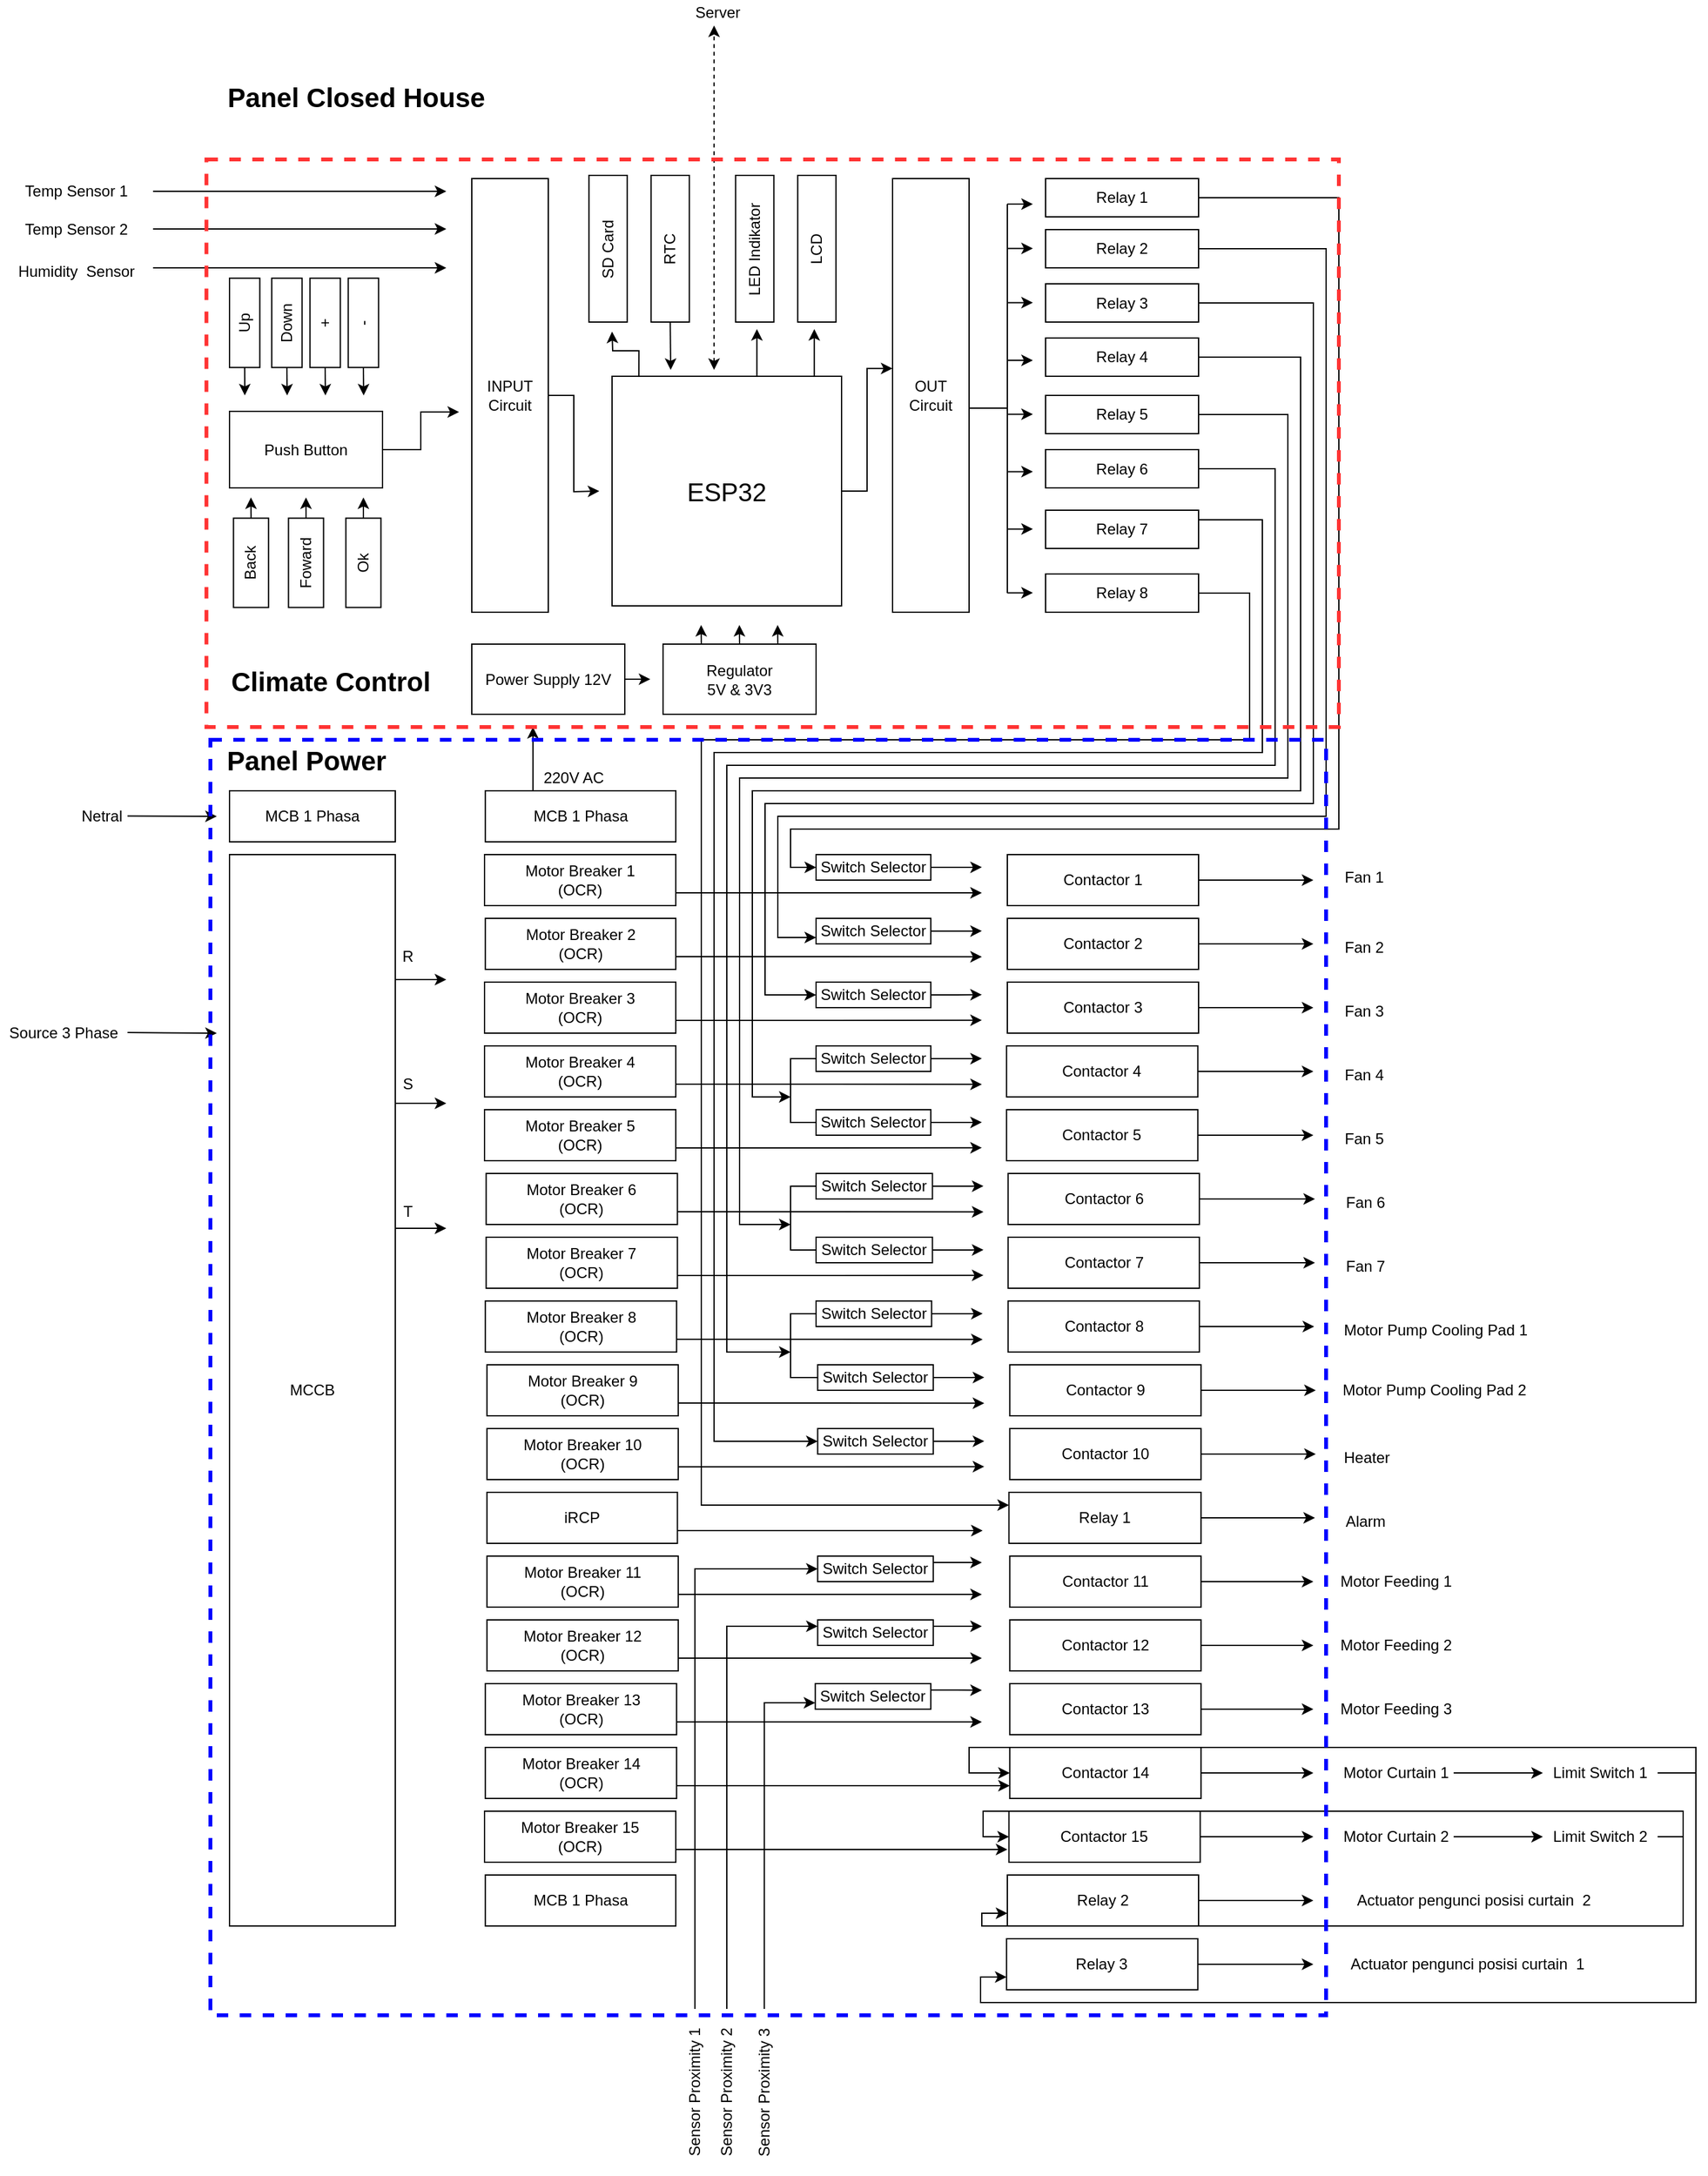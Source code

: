 <mxfile version="14.1.8" type="github">
  <diagram id="2PJkBT4ptk_el_u-jBm4" name="Page-1">
    <mxGraphModel dx="1966" dy="2053" grid="1" gridSize="10" guides="1" tooltips="1" connect="1" arrows="1" fold="1" page="1" pageScale="1" pageWidth="850" pageHeight="1100" math="0" shadow="0">
      <root>
        <mxCell id="0" />
        <mxCell id="1" parent="0" />
        <mxCell id="EQt62Dbtj5ZlUHY3P4BF-132" style="edgeStyle=orthogonalEdgeStyle;rounded=0;orthogonalLoop=1;jettySize=auto;html=1;exitX=1;exitY=0.5;exitDx=0;exitDy=0;entryX=-0.002;entryY=0.438;entryDx=0;entryDy=0;entryPerimeter=0;" parent="1" source="EQt62Dbtj5ZlUHY3P4BF-3" target="EQt62Dbtj5ZlUHY3P4BF-4" edge="1">
          <mxGeometry relative="1" as="geometry" />
        </mxCell>
        <mxCell id="EQt62Dbtj5ZlUHY3P4BF-3" value="&lt;font style=&quot;font-size: 20px&quot;&gt;ESP32&lt;/font&gt;" style="whiteSpace=wrap;html=1;aspect=fixed;" parent="1" vertex="1">
          <mxGeometry x="350" y="195" width="180" height="180" as="geometry" />
        </mxCell>
        <mxCell id="EQt62Dbtj5ZlUHY3P4BF-4" value="&lt;div&gt;OUT&lt;/div&gt;Circuit" style="rounded=0;whiteSpace=wrap;html=1;" parent="1" vertex="1">
          <mxGeometry x="570" y="40" width="60" height="340" as="geometry" />
        </mxCell>
        <mxCell id="EQt62Dbtj5ZlUHY3P4BF-5" style="edgeStyle=orthogonalEdgeStyle;rounded=0;orthogonalLoop=1;jettySize=auto;html=1;exitX=1;exitY=0.5;exitDx=0;exitDy=0;" parent="1" source="EQt62Dbtj5ZlUHY3P4BF-6" edge="1">
          <mxGeometry relative="1" as="geometry">
            <mxPoint x="340" y="285" as="targetPoint" />
          </mxGeometry>
        </mxCell>
        <mxCell id="EQt62Dbtj5ZlUHY3P4BF-6" value="&lt;div&gt;INPUT&lt;br&gt;&lt;/div&gt;Circuit" style="rounded=0;whiteSpace=wrap;html=1;" parent="1" vertex="1">
          <mxGeometry x="240" y="40" width="60" height="340" as="geometry" />
        </mxCell>
        <mxCell id="EQt62Dbtj5ZlUHY3P4BF-13" style="edgeStyle=orthogonalEdgeStyle;rounded=0;orthogonalLoop=1;jettySize=auto;html=1;exitX=1;exitY=0.5;exitDx=0;exitDy=0;" parent="1" source="EQt62Dbtj5ZlUHY3P4BF-14" edge="1">
          <mxGeometry relative="1" as="geometry">
            <mxPoint x="230" y="223" as="targetPoint" />
            <Array as="points">
              <mxPoint x="200" y="252" />
              <mxPoint x="200" y="223" />
            </Array>
          </mxGeometry>
        </mxCell>
        <mxCell id="EQt62Dbtj5ZlUHY3P4BF-14" value="Push Button" style="rounded=0;whiteSpace=wrap;html=1;" parent="1" vertex="1">
          <mxGeometry x="50" y="222.5" width="120" height="60" as="geometry" />
        </mxCell>
        <mxCell id="KyVM4W5usUBt5mMvMi2F-67" style="edgeStyle=orthogonalEdgeStyle;rounded=0;orthogonalLoop=1;jettySize=auto;html=1;exitX=0;exitY=0.5;exitDx=0;exitDy=0;" parent="1" source="EQt62Dbtj5ZlUHY3P4BF-16" edge="1">
          <mxGeometry relative="1" as="geometry">
            <mxPoint x="62" y="210" as="targetPoint" />
          </mxGeometry>
        </mxCell>
        <mxCell id="EQt62Dbtj5ZlUHY3P4BF-16" value="Up" style="rounded=0;whiteSpace=wrap;html=1;rotation=-90;" parent="1" vertex="1">
          <mxGeometry x="26.88" y="141.25" width="70" height="23.75" as="geometry" />
        </mxCell>
        <mxCell id="KyVM4W5usUBt5mMvMi2F-71" style="edgeStyle=orthogonalEdgeStyle;rounded=0;orthogonalLoop=1;jettySize=auto;html=1;exitX=1;exitY=0.5;exitDx=0;exitDy=0;" parent="1" source="EQt62Dbtj5ZlUHY3P4BF-24" edge="1">
          <mxGeometry relative="1" as="geometry">
            <mxPoint x="66.8" y="290" as="targetPoint" />
          </mxGeometry>
        </mxCell>
        <mxCell id="EQt62Dbtj5ZlUHY3P4BF-24" value="Back" style="rounded=0;whiteSpace=wrap;html=1;rotation=-90;" parent="1" vertex="1">
          <mxGeometry x="31.88" y="327.5" width="70" height="27.5" as="geometry" />
        </mxCell>
        <mxCell id="KyVM4W5usUBt5mMvMi2F-74" style="edgeStyle=orthogonalEdgeStyle;rounded=0;orthogonalLoop=1;jettySize=auto;html=1;exitX=1;exitY=0.5;exitDx=0;exitDy=0;" parent="1" source="EQt62Dbtj5ZlUHY3P4BF-26" edge="1">
          <mxGeometry relative="1" as="geometry">
            <mxPoint x="109.971" y="290" as="targetPoint" />
          </mxGeometry>
        </mxCell>
        <mxCell id="EQt62Dbtj5ZlUHY3P4BF-26" value="Foward" style="rounded=0;whiteSpace=wrap;html=1;rotation=-90;" parent="1" vertex="1">
          <mxGeometry x="75" y="327.5" width="70" height="27.5" as="geometry" />
        </mxCell>
        <mxCell id="KyVM4W5usUBt5mMvMi2F-4" style="edgeStyle=orthogonalEdgeStyle;rounded=0;orthogonalLoop=1;jettySize=auto;html=1;exitX=0.25;exitY=0;exitDx=0;exitDy=0;" parent="1" source="EQt62Dbtj5ZlUHY3P4BF-30" edge="1">
          <mxGeometry relative="1" as="geometry">
            <mxPoint x="419.857" y="390" as="targetPoint" />
          </mxGeometry>
        </mxCell>
        <mxCell id="KyVM4W5usUBt5mMvMi2F-5" style="edgeStyle=orthogonalEdgeStyle;rounded=0;orthogonalLoop=1;jettySize=auto;html=1;exitX=0.5;exitY=0;exitDx=0;exitDy=0;" parent="1" source="EQt62Dbtj5ZlUHY3P4BF-30" edge="1">
          <mxGeometry relative="1" as="geometry">
            <mxPoint x="449.857" y="390" as="targetPoint" />
          </mxGeometry>
        </mxCell>
        <mxCell id="KyVM4W5usUBt5mMvMi2F-6" style="edgeStyle=orthogonalEdgeStyle;rounded=0;orthogonalLoop=1;jettySize=auto;html=1;exitX=0.75;exitY=0;exitDx=0;exitDy=0;" parent="1" source="EQt62Dbtj5ZlUHY3P4BF-30" edge="1">
          <mxGeometry relative="1" as="geometry">
            <mxPoint x="479.857" y="390" as="targetPoint" />
          </mxGeometry>
        </mxCell>
        <mxCell id="EQt62Dbtj5ZlUHY3P4BF-30" value="&lt;div&gt;Regulator&lt;/div&gt;&lt;div&gt;5V &amp;amp; 3V3&lt;br&gt;&lt;/div&gt;" style="rounded=0;whiteSpace=wrap;html=1;" parent="1" vertex="1">
          <mxGeometry x="390" y="405" width="120" height="55" as="geometry" />
        </mxCell>
        <mxCell id="KyVM4W5usUBt5mMvMi2F-3" style="edgeStyle=orthogonalEdgeStyle;rounded=0;orthogonalLoop=1;jettySize=auto;html=1;exitX=1;exitY=0.5;exitDx=0;exitDy=0;" parent="1" source="EQt62Dbtj5ZlUHY3P4BF-32" edge="1">
          <mxGeometry relative="1" as="geometry">
            <mxPoint x="380" y="432.571" as="targetPoint" />
          </mxGeometry>
        </mxCell>
        <mxCell id="EQt62Dbtj5ZlUHY3P4BF-32" value="Power Supply 12V" style="rounded=0;whiteSpace=wrap;html=1;" parent="1" vertex="1">
          <mxGeometry x="240" y="405" width="120" height="55" as="geometry" />
        </mxCell>
        <mxCell id="ZWWDrjZTQDHdwo5J3Vig-9" style="edgeStyle=orthogonalEdgeStyle;rounded=0;orthogonalLoop=1;jettySize=auto;html=1;exitX=1;exitY=0.5;exitDx=0;exitDy=0;entryX=0;entryY=0.5;entryDx=0;entryDy=0;" edge="1" parent="1" source="EQt62Dbtj5ZlUHY3P4BF-34" target="KyVM4W5usUBt5mMvMi2F-25">
          <mxGeometry relative="1" as="geometry">
            <Array as="points">
              <mxPoint x="920" y="55" />
              <mxPoint x="920" y="550" />
              <mxPoint x="490" y="550" />
              <mxPoint x="490" y="580" />
            </Array>
          </mxGeometry>
        </mxCell>
        <mxCell id="EQt62Dbtj5ZlUHY3P4BF-34" value="Relay 1" style="rounded=0;whiteSpace=wrap;html=1;" parent="1" vertex="1">
          <mxGeometry x="690" y="40" width="120" height="30" as="geometry" />
        </mxCell>
        <mxCell id="ZWWDrjZTQDHdwo5J3Vig-10" style="edgeStyle=orthogonalEdgeStyle;rounded=0;orthogonalLoop=1;jettySize=auto;html=1;exitX=1;exitY=0.5;exitDx=0;exitDy=0;entryX=0;entryY=0.75;entryDx=0;entryDy=0;" edge="1" parent="1" source="EQt62Dbtj5ZlUHY3P4BF-36" target="KyVM4W5usUBt5mMvMi2F-36">
          <mxGeometry relative="1" as="geometry">
            <Array as="points">
              <mxPoint x="910" y="95" />
              <mxPoint x="910" y="540" />
              <mxPoint x="480" y="540" />
              <mxPoint x="480" y="635" />
            </Array>
          </mxGeometry>
        </mxCell>
        <mxCell id="EQt62Dbtj5ZlUHY3P4BF-36" value="Relay 2" style="rounded=0;whiteSpace=wrap;html=1;" parent="1" vertex="1">
          <mxGeometry x="690" y="80" width="120" height="30" as="geometry" />
        </mxCell>
        <mxCell id="ZWWDrjZTQDHdwo5J3Vig-11" style="edgeStyle=orthogonalEdgeStyle;rounded=0;orthogonalLoop=1;jettySize=auto;html=1;exitX=1;exitY=0.5;exitDx=0;exitDy=0;entryX=0;entryY=0.5;entryDx=0;entryDy=0;" edge="1" parent="1" source="EQt62Dbtj5ZlUHY3P4BF-38" target="KyVM4W5usUBt5mMvMi2F-37">
          <mxGeometry relative="1" as="geometry">
            <Array as="points">
              <mxPoint x="900" y="138" />
              <mxPoint x="900" y="530" />
              <mxPoint x="470" y="530" />
              <mxPoint x="470" y="680" />
            </Array>
          </mxGeometry>
        </mxCell>
        <mxCell id="EQt62Dbtj5ZlUHY3P4BF-38" value="Relay 3" style="rounded=0;whiteSpace=wrap;html=1;" parent="1" vertex="1">
          <mxGeometry x="690" y="122.5" width="120" height="30" as="geometry" />
        </mxCell>
        <mxCell id="ZWWDrjZTQDHdwo5J3Vig-35" style="edgeStyle=orthogonalEdgeStyle;rounded=0;orthogonalLoop=1;jettySize=auto;html=1;exitX=1;exitY=0.5;exitDx=0;exitDy=0;endArrow=classic;endFill=1;" edge="1" parent="1" source="EQt62Dbtj5ZlUHY3P4BF-40">
          <mxGeometry relative="1" as="geometry">
            <mxPoint x="490" y="760" as="targetPoint" />
            <Array as="points">
              <mxPoint x="890" y="180" />
              <mxPoint x="890" y="520" />
              <mxPoint x="460" y="520" />
              <mxPoint x="460" y="760" />
            </Array>
          </mxGeometry>
        </mxCell>
        <mxCell id="EQt62Dbtj5ZlUHY3P4BF-40" value="Relay 4" style="rounded=0;whiteSpace=wrap;html=1;" parent="1" vertex="1">
          <mxGeometry x="690" y="165" width="120" height="30" as="geometry" />
        </mxCell>
        <mxCell id="ZWWDrjZTQDHdwo5J3Vig-36" style="edgeStyle=orthogonalEdgeStyle;rounded=0;orthogonalLoop=1;jettySize=auto;html=1;exitX=1;exitY=0.5;exitDx=0;exitDy=0;endArrow=classic;endFill=1;" edge="1" parent="1" source="EQt62Dbtj5ZlUHY3P4BF-42">
          <mxGeometry relative="1" as="geometry">
            <mxPoint x="490" y="860" as="targetPoint" />
            <Array as="points">
              <mxPoint x="880" y="225" />
              <mxPoint x="880" y="510" />
              <mxPoint x="450" y="510" />
              <mxPoint x="450" y="860" />
              <mxPoint x="490" y="860" />
            </Array>
          </mxGeometry>
        </mxCell>
        <mxCell id="EQt62Dbtj5ZlUHY3P4BF-42" value="Relay 5" style="rounded=0;whiteSpace=wrap;html=1;" parent="1" vertex="1">
          <mxGeometry x="690" y="210" width="120" height="30" as="geometry" />
        </mxCell>
        <mxCell id="ZWWDrjZTQDHdwo5J3Vig-50" style="edgeStyle=orthogonalEdgeStyle;rounded=0;orthogonalLoop=1;jettySize=auto;html=1;exitX=1;exitY=0.5;exitDx=0;exitDy=0;endArrow=classic;endFill=1;" edge="1" parent="1" source="EQt62Dbtj5ZlUHY3P4BF-44">
          <mxGeometry relative="1" as="geometry">
            <mxPoint x="490" y="960" as="targetPoint" />
            <Array as="points">
              <mxPoint x="870" y="268" />
              <mxPoint x="870" y="500" />
              <mxPoint x="440" y="500" />
              <mxPoint x="440" y="960" />
            </Array>
          </mxGeometry>
        </mxCell>
        <mxCell id="EQt62Dbtj5ZlUHY3P4BF-44" value="Relay 6" style="rounded=0;whiteSpace=wrap;html=1;" parent="1" vertex="1">
          <mxGeometry x="690" y="252.5" width="120" height="30" as="geometry" />
        </mxCell>
        <mxCell id="ZWWDrjZTQDHdwo5J3Vig-51" style="edgeStyle=orthogonalEdgeStyle;rounded=0;orthogonalLoop=1;jettySize=auto;html=1;exitX=1;exitY=0.25;exitDx=0;exitDy=0;entryX=0;entryY=0.5;entryDx=0;entryDy=0;endArrow=classic;endFill=1;" edge="1" parent="1" source="EQt62Dbtj5ZlUHY3P4BF-46" target="KyVM4W5usUBt5mMvMi2F-41">
          <mxGeometry relative="1" as="geometry">
            <Array as="points">
              <mxPoint x="860" y="308" />
              <mxPoint x="860" y="490" />
              <mxPoint x="430" y="490" />
              <mxPoint x="430" y="1030" />
            </Array>
          </mxGeometry>
        </mxCell>
        <mxCell id="EQt62Dbtj5ZlUHY3P4BF-46" value="Relay 7" style="rounded=0;whiteSpace=wrap;html=1;" parent="1" vertex="1">
          <mxGeometry x="690" y="300" width="120" height="30" as="geometry" />
        </mxCell>
        <mxCell id="ZWWDrjZTQDHdwo5J3Vig-52" style="edgeStyle=orthogonalEdgeStyle;rounded=0;orthogonalLoop=1;jettySize=auto;html=1;exitX=1;exitY=0.5;exitDx=0;exitDy=0;entryX=0;entryY=0.25;entryDx=0;entryDy=0;endArrow=classic;endFill=1;" edge="1" parent="1" source="EQt62Dbtj5ZlUHY3P4BF-48" target="EQt62Dbtj5ZlUHY3P4BF-139">
          <mxGeometry relative="1" as="geometry">
            <Array as="points">
              <mxPoint x="850" y="365" />
              <mxPoint x="850" y="480" />
              <mxPoint x="420" y="480" />
              <mxPoint x="420" y="1080" />
            </Array>
          </mxGeometry>
        </mxCell>
        <mxCell id="EQt62Dbtj5ZlUHY3P4BF-48" value="Relay 8" style="rounded=0;whiteSpace=wrap;html=1;" parent="1" vertex="1">
          <mxGeometry x="690" y="350" width="120" height="30" as="geometry" />
        </mxCell>
        <mxCell id="KyVM4W5usUBt5mMvMi2F-75" style="edgeStyle=orthogonalEdgeStyle;rounded=0;orthogonalLoop=1;jettySize=auto;html=1;exitX=1;exitY=0.5;exitDx=0;exitDy=0;" parent="1" source="EQt62Dbtj5ZlUHY3P4BF-57" edge="1">
          <mxGeometry relative="1" as="geometry">
            <mxPoint x="155.019" y="290" as="targetPoint" />
          </mxGeometry>
        </mxCell>
        <mxCell id="EQt62Dbtj5ZlUHY3P4BF-57" value="Ok" style="rounded=0;whiteSpace=wrap;html=1;rotation=-90;" parent="1" vertex="1">
          <mxGeometry x="120" y="327.5" width="70" height="27.5" as="geometry" />
        </mxCell>
        <mxCell id="EQt62Dbtj5ZlUHY3P4BF-58" value="LCD" style="rounded=0;whiteSpace=wrap;html=1;rotation=-90;" parent="1" vertex="1">
          <mxGeometry x="453.13" y="80" width="115" height="30" as="geometry" />
        </mxCell>
        <mxCell id="EQt62Dbtj5ZlUHY3P4BF-59" value="LED Indikator" style="rounded=0;whiteSpace=wrap;html=1;rotation=-90;" parent="1" vertex="1">
          <mxGeometry x="404.38" y="80" width="115" height="30" as="geometry" />
        </mxCell>
        <mxCell id="EQt62Dbtj5ZlUHY3P4BF-61" style="edgeStyle=orthogonalEdgeStyle;rounded=0;orthogonalLoop=1;jettySize=auto;html=1;exitX=0;exitY=0.5;exitDx=0;exitDy=0;" parent="1" source="EQt62Dbtj5ZlUHY3P4BF-62" edge="1">
          <mxGeometry relative="1" as="geometry">
            <mxPoint x="396" y="190" as="targetPoint" />
          </mxGeometry>
        </mxCell>
        <mxCell id="EQt62Dbtj5ZlUHY3P4BF-62" value="RTC" style="rounded=0;whiteSpace=wrap;html=1;rotation=-90;" parent="1" vertex="1">
          <mxGeometry x="338.13" y="80" width="115" height="30" as="geometry" />
        </mxCell>
        <mxCell id="EQt62Dbtj5ZlUHY3P4BF-63" value="" style="endArrow=classic;startArrow=classic;html=1;dashed=1;entryX=0.422;entryY=1;entryDx=0;entryDy=0;entryPerimeter=0;" parent="1" target="KyVM4W5usUBt5mMvMi2F-21" edge="1">
          <mxGeometry width="50" height="50" relative="1" as="geometry">
            <mxPoint x="430" y="190" as="sourcePoint" />
            <mxPoint x="430" y="-70" as="targetPoint" />
          </mxGeometry>
        </mxCell>
        <mxCell id="EQt62Dbtj5ZlUHY3P4BF-64" value="" style="endArrow=classic;html=1;" parent="1" edge="1">
          <mxGeometry width="50" height="50" relative="1" as="geometry">
            <mxPoint x="463.61" y="195" as="sourcePoint" />
            <mxPoint x="463.61" y="158" as="targetPoint" />
          </mxGeometry>
        </mxCell>
        <mxCell id="EQt62Dbtj5ZlUHY3P4BF-65" value="" style="endArrow=classic;html=1;" parent="1" edge="1">
          <mxGeometry width="50" height="50" relative="1" as="geometry">
            <mxPoint x="508.61" y="195" as="sourcePoint" />
            <mxPoint x="508.61" y="158" as="targetPoint" />
          </mxGeometry>
        </mxCell>
        <mxCell id="EQt62Dbtj5ZlUHY3P4BF-67" value="" style="endArrow=classic;html=1;" parent="1" edge="1">
          <mxGeometry width="50" height="50" relative="1" as="geometry">
            <mxPoint x="660" y="60.0" as="sourcePoint" />
            <mxPoint x="680" y="60.0" as="targetPoint" />
          </mxGeometry>
        </mxCell>
        <mxCell id="EQt62Dbtj5ZlUHY3P4BF-68" value="" style="endArrow=classic;html=1;" parent="1" edge="1">
          <mxGeometry width="50" height="50" relative="1" as="geometry">
            <mxPoint x="660" y="94.8" as="sourcePoint" />
            <mxPoint x="680" y="94.8" as="targetPoint" />
          </mxGeometry>
        </mxCell>
        <mxCell id="EQt62Dbtj5ZlUHY3P4BF-69" value="" style="endArrow=classic;html=1;" parent="1" edge="1">
          <mxGeometry width="50" height="50" relative="1" as="geometry">
            <mxPoint x="660" y="137.3" as="sourcePoint" />
            <mxPoint x="680" y="137.3" as="targetPoint" />
          </mxGeometry>
        </mxCell>
        <mxCell id="EQt62Dbtj5ZlUHY3P4BF-70" value="" style="endArrow=classic;html=1;" parent="1" edge="1">
          <mxGeometry width="50" height="50" relative="1" as="geometry">
            <mxPoint x="660" y="182.5" as="sourcePoint" />
            <mxPoint x="680" y="182.5" as="targetPoint" />
          </mxGeometry>
        </mxCell>
        <mxCell id="EQt62Dbtj5ZlUHY3P4BF-71" value="" style="endArrow=classic;html=1;" parent="1" edge="1">
          <mxGeometry width="50" height="50" relative="1" as="geometry">
            <mxPoint x="660" y="224.8" as="sourcePoint" />
            <mxPoint x="680" y="224.8" as="targetPoint" />
          </mxGeometry>
        </mxCell>
        <mxCell id="EQt62Dbtj5ZlUHY3P4BF-72" value="" style="endArrow=classic;html=1;" parent="1" edge="1">
          <mxGeometry width="50" height="50" relative="1" as="geometry">
            <mxPoint x="660" y="269.8" as="sourcePoint" />
            <mxPoint x="680" y="269.8" as="targetPoint" />
          </mxGeometry>
        </mxCell>
        <mxCell id="EQt62Dbtj5ZlUHY3P4BF-73" value="" style="endArrow=classic;html=1;" parent="1" edge="1">
          <mxGeometry width="50" height="50" relative="1" as="geometry">
            <mxPoint x="660" y="314.8" as="sourcePoint" />
            <mxPoint x="680" y="314.8" as="targetPoint" />
          </mxGeometry>
        </mxCell>
        <mxCell id="EQt62Dbtj5ZlUHY3P4BF-74" value="" style="endArrow=classic;html=1;" parent="1" edge="1">
          <mxGeometry width="50" height="50" relative="1" as="geometry">
            <mxPoint x="660" y="364.8" as="sourcePoint" />
            <mxPoint x="680" y="364.8" as="targetPoint" />
          </mxGeometry>
        </mxCell>
        <mxCell id="EQt62Dbtj5ZlUHY3P4BF-76" value="" style="endArrow=none;html=1;" parent="1" edge="1">
          <mxGeometry width="50" height="50" relative="1" as="geometry">
            <mxPoint x="660" y="365" as="sourcePoint" />
            <mxPoint x="660" y="60" as="targetPoint" />
          </mxGeometry>
        </mxCell>
        <mxCell id="EQt62Dbtj5ZlUHY3P4BF-77" value="" style="endArrow=none;html=1;" parent="1" edge="1">
          <mxGeometry width="50" height="50" relative="1" as="geometry">
            <mxPoint x="630" y="220" as="sourcePoint" />
            <mxPoint x="660" y="220" as="targetPoint" />
          </mxGeometry>
        </mxCell>
        <mxCell id="EQt62Dbtj5ZlUHY3P4BF-94" value="SD Card" style="rounded=0;whiteSpace=wrap;html=1;rotation=-90;" parent="1" vertex="1">
          <mxGeometry x="289.38" y="80" width="115" height="30" as="geometry" />
        </mxCell>
        <mxCell id="EQt62Dbtj5ZlUHY3P4BF-96" style="edgeStyle=orthogonalEdgeStyle;rounded=0;orthogonalLoop=1;jettySize=auto;html=1;exitX=0.5;exitY=1;exitDx=0;exitDy=0;" parent="1" source="EQt62Dbtj5ZlUHY3P4BF-30" target="EQt62Dbtj5ZlUHY3P4BF-30" edge="1">
          <mxGeometry relative="1" as="geometry" />
        </mxCell>
        <mxCell id="KyVM4W5usUBt5mMvMi2F-44" style="edgeStyle=orthogonalEdgeStyle;rounded=0;orthogonalLoop=1;jettySize=auto;html=1;exitX=1;exitY=0.75;exitDx=0;exitDy=0;" parent="1" source="EQt62Dbtj5ZlUHY3P4BF-101" edge="1">
          <mxGeometry relative="1" as="geometry">
            <mxPoint x="640" y="600" as="targetPoint" />
          </mxGeometry>
        </mxCell>
        <mxCell id="EQt62Dbtj5ZlUHY3P4BF-101" value="&lt;div&gt;Motor Breaker 1&lt;br&gt;&lt;/div&gt;&lt;div&gt;(OCR)&lt;br&gt;&lt;/div&gt;" style="rounded=0;whiteSpace=wrap;html=1;strokeWidth=1;fillColor=none;" parent="1" vertex="1">
          <mxGeometry x="250" y="570" width="150" height="40" as="geometry" />
        </mxCell>
        <mxCell id="EQt62Dbtj5ZlUHY3P4BF-119" style="edgeStyle=orthogonalEdgeStyle;rounded=0;orthogonalLoop=1;jettySize=auto;html=1;exitX=1;exitY=0.75;exitDx=0;exitDy=0;" parent="1" source="EQt62Dbtj5ZlUHY3P4BF-104" edge="1">
          <mxGeometry relative="1" as="geometry">
            <mxPoint x="220" y="863" as="targetPoint" />
            <Array as="points">
              <mxPoint x="200" y="863" />
              <mxPoint x="220" y="863" />
            </Array>
          </mxGeometry>
        </mxCell>
        <mxCell id="KyVM4W5usUBt5mMvMi2F-42" style="edgeStyle=orthogonalEdgeStyle;rounded=0;orthogonalLoop=1;jettySize=auto;html=1;exitX=1;exitY=0.5;exitDx=0;exitDy=0;" parent="1" source="EQt62Dbtj5ZlUHY3P4BF-104" edge="1">
          <mxGeometry relative="1" as="geometry">
            <mxPoint x="220" y="765" as="targetPoint" />
            <Array as="points">
              <mxPoint x="220" y="765" />
            </Array>
          </mxGeometry>
        </mxCell>
        <mxCell id="KyVM4W5usUBt5mMvMi2F-43" style="edgeStyle=orthogonalEdgeStyle;rounded=0;orthogonalLoop=1;jettySize=auto;html=1;exitX=1;exitY=0.25;exitDx=0;exitDy=0;" parent="1" source="EQt62Dbtj5ZlUHY3P4BF-104" edge="1">
          <mxGeometry relative="1" as="geometry">
            <mxPoint x="220" y="668" as="targetPoint" />
            <Array as="points">
              <mxPoint x="200" y="668" />
              <mxPoint x="220" y="668" />
            </Array>
          </mxGeometry>
        </mxCell>
        <mxCell id="EQt62Dbtj5ZlUHY3P4BF-104" value="MCCB" style="rounded=0;whiteSpace=wrap;html=1;strokeWidth=1;fillColor=none;" parent="1" vertex="1">
          <mxGeometry x="50" y="570" width="130" height="840" as="geometry" />
        </mxCell>
        <mxCell id="EQt62Dbtj5ZlUHY3P4BF-120" value="R" style="text;html=1;strokeColor=none;fillColor=none;align=center;verticalAlign=middle;whiteSpace=wrap;rounded=0;" parent="1" vertex="1">
          <mxGeometry x="170" y="640" width="40" height="20" as="geometry" />
        </mxCell>
        <mxCell id="EQt62Dbtj5ZlUHY3P4BF-122" value="S" style="text;html=1;strokeColor=none;fillColor=none;align=center;verticalAlign=middle;whiteSpace=wrap;rounded=0;" parent="1" vertex="1">
          <mxGeometry x="170" y="740" width="40" height="20" as="geometry" />
        </mxCell>
        <mxCell id="EQt62Dbtj5ZlUHY3P4BF-123" value="T" style="text;html=1;strokeColor=none;fillColor=none;align=center;verticalAlign=middle;whiteSpace=wrap;rounded=0;" parent="1" vertex="1">
          <mxGeometry x="170" y="840" width="40" height="20" as="geometry" />
        </mxCell>
        <mxCell id="KyVM4W5usUBt5mMvMi2F-102" style="edgeStyle=orthogonalEdgeStyle;rounded=0;orthogonalLoop=1;jettySize=auto;html=1;exitX=1;exitY=0.5;exitDx=0;exitDy=0;" parent="1" source="EQt62Dbtj5ZlUHY3P4BF-124" edge="1">
          <mxGeometry relative="1" as="geometry">
            <mxPoint x="900" y="590" as="targetPoint" />
          </mxGeometry>
        </mxCell>
        <mxCell id="EQt62Dbtj5ZlUHY3P4BF-124" value="&lt;div&gt;Contactor 1&lt;br&gt;&lt;/div&gt;" style="rounded=0;whiteSpace=wrap;html=1;strokeWidth=1;fillColor=none;" parent="1" vertex="1">
          <mxGeometry x="660" y="570" width="150" height="40" as="geometry" />
        </mxCell>
        <mxCell id="KyVM4W5usUBt5mMvMi2F-101" style="edgeStyle=orthogonalEdgeStyle;rounded=0;orthogonalLoop=1;jettySize=auto;html=1;exitX=1;exitY=0.5;exitDx=0;exitDy=0;" parent="1" source="EQt62Dbtj5ZlUHY3P4BF-125" edge="1">
          <mxGeometry relative="1" as="geometry">
            <mxPoint x="900" y="640" as="targetPoint" />
          </mxGeometry>
        </mxCell>
        <mxCell id="EQt62Dbtj5ZlUHY3P4BF-125" value="&lt;div&gt;Contactor 2&lt;br&gt;&lt;/div&gt;" style="rounded=0;whiteSpace=wrap;html=1;strokeWidth=1;fillColor=none;" parent="1" vertex="1">
          <mxGeometry x="660" y="620" width="150" height="40" as="geometry" />
        </mxCell>
        <mxCell id="KyVM4W5usUBt5mMvMi2F-100" style="edgeStyle=orthogonalEdgeStyle;rounded=0;orthogonalLoop=1;jettySize=auto;html=1;exitX=1;exitY=0.5;exitDx=0;exitDy=0;" parent="1" source="EQt62Dbtj5ZlUHY3P4BF-126" edge="1">
          <mxGeometry relative="1" as="geometry">
            <mxPoint x="900" y="690" as="targetPoint" />
          </mxGeometry>
        </mxCell>
        <mxCell id="EQt62Dbtj5ZlUHY3P4BF-126" value="&lt;div&gt;Contactor 3&lt;br&gt;&lt;/div&gt;" style="rounded=0;whiteSpace=wrap;html=1;strokeWidth=1;fillColor=none;" parent="1" vertex="1">
          <mxGeometry x="660" y="670" width="150" height="40" as="geometry" />
        </mxCell>
        <mxCell id="KyVM4W5usUBt5mMvMi2F-99" style="edgeStyle=orthogonalEdgeStyle;rounded=0;orthogonalLoop=1;jettySize=auto;html=1;exitX=1;exitY=0.5;exitDx=0;exitDy=0;" parent="1" source="EQt62Dbtj5ZlUHY3P4BF-127" edge="1">
          <mxGeometry relative="1" as="geometry">
            <mxPoint x="900" y="740" as="targetPoint" />
          </mxGeometry>
        </mxCell>
        <mxCell id="EQt62Dbtj5ZlUHY3P4BF-127" value="&lt;div&gt;Contactor 4&lt;br&gt;&lt;/div&gt;" style="rounded=0;whiteSpace=wrap;html=1;strokeWidth=1;fillColor=none;" parent="1" vertex="1">
          <mxGeometry x="659.37" y="720" width="150" height="40" as="geometry" />
        </mxCell>
        <mxCell id="KyVM4W5usUBt5mMvMi2F-98" style="edgeStyle=orthogonalEdgeStyle;rounded=0;orthogonalLoop=1;jettySize=auto;html=1;exitX=1;exitY=0.5;exitDx=0;exitDy=0;" parent="1" source="EQt62Dbtj5ZlUHY3P4BF-128" edge="1">
          <mxGeometry relative="1" as="geometry">
            <mxPoint x="900" y="790" as="targetPoint" />
          </mxGeometry>
        </mxCell>
        <mxCell id="EQt62Dbtj5ZlUHY3P4BF-128" value="&lt;div&gt;Contactor 5&lt;br&gt;&lt;/div&gt;" style="rounded=0;whiteSpace=wrap;html=1;strokeWidth=1;fillColor=none;" parent="1" vertex="1">
          <mxGeometry x="659.37" y="770" width="150" height="40" as="geometry" />
        </mxCell>
        <mxCell id="KyVM4W5usUBt5mMvMi2F-97" style="edgeStyle=orthogonalEdgeStyle;rounded=0;orthogonalLoop=1;jettySize=auto;html=1;exitX=1;exitY=0.5;exitDx=0;exitDy=0;" parent="1" source="EQt62Dbtj5ZlUHY3P4BF-129" edge="1">
          <mxGeometry relative="1" as="geometry">
            <mxPoint x="900.63" y="940" as="targetPoint" />
          </mxGeometry>
        </mxCell>
        <mxCell id="EQt62Dbtj5ZlUHY3P4BF-129" value="&lt;div&gt;Contactor 8&lt;br&gt;&lt;/div&gt;" style="rounded=0;whiteSpace=wrap;html=1;strokeWidth=1;fillColor=none;" parent="1" vertex="1">
          <mxGeometry x="660.63" y="920" width="150" height="40" as="geometry" />
        </mxCell>
        <mxCell id="KyVM4W5usUBt5mMvMi2F-96" style="edgeStyle=orthogonalEdgeStyle;rounded=0;orthogonalLoop=1;jettySize=auto;html=1;exitX=1;exitY=0.5;exitDx=0;exitDy=0;" parent="1" source="EQt62Dbtj5ZlUHY3P4BF-130" edge="1">
          <mxGeometry relative="1" as="geometry">
            <mxPoint x="901.89" y="1040" as="targetPoint" />
          </mxGeometry>
        </mxCell>
        <mxCell id="EQt62Dbtj5ZlUHY3P4BF-130" value="&lt;div&gt;Contactor 10&lt;br&gt;&lt;/div&gt;" style="rounded=0;whiteSpace=wrap;html=1;strokeWidth=1;fillColor=none;" parent="1" vertex="1">
          <mxGeometry x="661.89" y="1020" width="150" height="40" as="geometry" />
        </mxCell>
        <mxCell id="EQt62Dbtj5ZlUHY3P4BF-133" value="MCB 1 Phasa" style="rounded=0;whiteSpace=wrap;html=1;strokeWidth=1;fillColor=none;" parent="1" vertex="1">
          <mxGeometry x="50" y="520" width="130" height="40" as="geometry" />
        </mxCell>
        <mxCell id="ZWWDrjZTQDHdwo5J3Vig-39" style="edgeStyle=orthogonalEdgeStyle;rounded=0;orthogonalLoop=1;jettySize=auto;html=1;exitX=1;exitY=0.75;exitDx=0;exitDy=0;endArrow=classic;endFill=1;" edge="1" parent="1" source="EQt62Dbtj5ZlUHY3P4BF-134">
          <mxGeometry relative="1" as="geometry">
            <mxPoint x="640.63" y="1100" as="targetPoint" />
          </mxGeometry>
        </mxCell>
        <mxCell id="EQt62Dbtj5ZlUHY3P4BF-134" value="iRCP" style="rounded=0;whiteSpace=wrap;html=1;strokeWidth=1;fillColor=none;" parent="1" vertex="1">
          <mxGeometry x="251.89" y="1070" width="149.37" height="40" as="geometry" />
        </mxCell>
        <mxCell id="KyVM4W5usUBt5mMvMi2F-95" style="edgeStyle=orthogonalEdgeStyle;rounded=0;orthogonalLoop=1;jettySize=auto;html=1;exitX=1;exitY=0.5;exitDx=0;exitDy=0;" parent="1" source="EQt62Dbtj5ZlUHY3P4BF-139" edge="1">
          <mxGeometry relative="1" as="geometry">
            <mxPoint x="901.26" y="1090" as="targetPoint" />
          </mxGeometry>
        </mxCell>
        <mxCell id="EQt62Dbtj5ZlUHY3P4BF-139" value="Relay 1" style="rounded=0;whiteSpace=wrap;html=1;strokeWidth=1;fillColor=none;" parent="1" vertex="1">
          <mxGeometry x="661.26" y="1070" width="150.63" height="40" as="geometry" />
        </mxCell>
        <mxCell id="EQt62Dbtj5ZlUHY3P4BF-163" value="" style="endArrow=classic;html=1;" parent="1" edge="1">
          <mxGeometry width="50" height="50" relative="1" as="geometry">
            <mxPoint x="-30" y="709.52" as="sourcePoint" />
            <mxPoint x="40" y="710" as="targetPoint" />
          </mxGeometry>
        </mxCell>
        <mxCell id="EQt62Dbtj5ZlUHY3P4BF-164" value="" style="endArrow=classic;html=1;" parent="1" edge="1">
          <mxGeometry width="50" height="50" relative="1" as="geometry">
            <mxPoint x="-30" y="539.76" as="sourcePoint" />
            <mxPoint x="40" y="540" as="targetPoint" />
          </mxGeometry>
        </mxCell>
        <mxCell id="EQt62Dbtj5ZlUHY3P4BF-165" value="Source 3 Phase" style="text;html=1;strokeColor=none;fillColor=none;align=center;verticalAlign=middle;whiteSpace=wrap;rounded=0;" parent="1" vertex="1">
          <mxGeometry x="-130" y="700" width="100" height="20" as="geometry" />
        </mxCell>
        <mxCell id="EQt62Dbtj5ZlUHY3P4BF-166" value="Netral" style="text;html=1;strokeColor=none;fillColor=none;align=center;verticalAlign=middle;whiteSpace=wrap;rounded=0;" parent="1" vertex="1">
          <mxGeometry x="-80" y="530" width="60" height="20" as="geometry" />
        </mxCell>
        <mxCell id="KyVM4W5usUBt5mMvMi2F-62" style="edgeStyle=orthogonalEdgeStyle;rounded=0;orthogonalLoop=1;jettySize=auto;html=1;exitX=0.25;exitY=0;exitDx=0;exitDy=0;" parent="1" source="EQt62Dbtj5ZlUHY3P4BF-168" edge="1">
          <mxGeometry relative="1" as="geometry">
            <mxPoint x="287.952" y="470" as="targetPoint" />
          </mxGeometry>
        </mxCell>
        <mxCell id="EQt62Dbtj5ZlUHY3P4BF-168" value="MCB 1 Phasa" style="rounded=0;whiteSpace=wrap;html=1;strokeWidth=1;fillColor=none;" parent="1" vertex="1">
          <mxGeometry x="250.63" y="520" width="149.37" height="40" as="geometry" />
        </mxCell>
        <mxCell id="KyVM4W5usUBt5mMvMi2F-17" style="edgeStyle=orthogonalEdgeStyle;rounded=0;orthogonalLoop=1;jettySize=auto;html=1;exitX=0.117;exitY=0.002;exitDx=0;exitDy=0;exitPerimeter=0;" parent="1" source="EQt62Dbtj5ZlUHY3P4BF-3" edge="1">
          <mxGeometry relative="1" as="geometry">
            <mxPoint x="350" y="160" as="targetPoint" />
            <mxPoint x="310" y="172.5" as="sourcePoint" />
          </mxGeometry>
        </mxCell>
        <mxCell id="KyVM4W5usUBt5mMvMi2F-20" value="220V AC" style="text;html=1;strokeColor=none;fillColor=none;align=center;verticalAlign=middle;whiteSpace=wrap;rounded=0;dashed=1;opacity=40;" parent="1" vertex="1">
          <mxGeometry x="290" y="500" width="60" height="20" as="geometry" />
        </mxCell>
        <mxCell id="KyVM4W5usUBt5mMvMi2F-21" value="Server" style="text;html=1;strokeColor=none;fillColor=none;align=center;verticalAlign=middle;whiteSpace=wrap;rounded=0;dashed=1;opacity=40;" parent="1" vertex="1">
          <mxGeometry x="413.13" y="-100" width="40" height="20" as="geometry" />
        </mxCell>
        <mxCell id="KyVM4W5usUBt5mMvMi2F-53" style="edgeStyle=orthogonalEdgeStyle;rounded=0;orthogonalLoop=1;jettySize=auto;html=1;exitX=1;exitY=0.5;exitDx=0;exitDy=0;" parent="1" source="KyVM4W5usUBt5mMvMi2F-25" edge="1">
          <mxGeometry relative="1" as="geometry">
            <mxPoint x="640" y="579.907" as="targetPoint" />
          </mxGeometry>
        </mxCell>
        <mxCell id="KyVM4W5usUBt5mMvMi2F-25" value="Switch Selector" style="rounded=0;whiteSpace=wrap;html=1;fillColor=none;" parent="1" vertex="1">
          <mxGeometry x="510" y="570" width="90" height="20" as="geometry" />
        </mxCell>
        <mxCell id="KyVM4W5usUBt5mMvMi2F-45" style="edgeStyle=orthogonalEdgeStyle;rounded=0;orthogonalLoop=1;jettySize=auto;html=1;exitX=1;exitY=0.75;exitDx=0;exitDy=0;" parent="1" source="KyVM4W5usUBt5mMvMi2F-28" edge="1">
          <mxGeometry relative="1" as="geometry">
            <mxPoint x="640" y="650.143" as="targetPoint" />
          </mxGeometry>
        </mxCell>
        <mxCell id="KyVM4W5usUBt5mMvMi2F-28" value="&lt;div&gt;Motor Breaker 2&lt;br&gt;&lt;/div&gt;&lt;div&gt;(OCR)&lt;br&gt;&lt;/div&gt;" style="rounded=0;whiteSpace=wrap;html=1;strokeWidth=1;fillColor=none;" parent="1" vertex="1">
          <mxGeometry x="250.63" y="620" width="149.37" height="40" as="geometry" />
        </mxCell>
        <mxCell id="KyVM4W5usUBt5mMvMi2F-46" style="edgeStyle=orthogonalEdgeStyle;rounded=0;orthogonalLoop=1;jettySize=auto;html=1;exitX=1;exitY=0.75;exitDx=0;exitDy=0;" parent="1" source="KyVM4W5usUBt5mMvMi2F-29" edge="1">
          <mxGeometry relative="1" as="geometry">
            <mxPoint x="640" y="699.857" as="targetPoint" />
          </mxGeometry>
        </mxCell>
        <mxCell id="KyVM4W5usUBt5mMvMi2F-29" value="&lt;div&gt;Motor Breaker 3&lt;br&gt;&lt;/div&gt;&lt;div&gt;(OCR)&lt;br&gt;&lt;/div&gt;" style="rounded=0;whiteSpace=wrap;html=1;strokeWidth=1;fillColor=none;" parent="1" vertex="1">
          <mxGeometry x="250" y="670" width="150" height="40" as="geometry" />
        </mxCell>
        <mxCell id="KyVM4W5usUBt5mMvMi2F-47" style="edgeStyle=orthogonalEdgeStyle;rounded=0;orthogonalLoop=1;jettySize=auto;html=1;exitX=1;exitY=0.75;exitDx=0;exitDy=0;" parent="1" source="KyVM4W5usUBt5mMvMi2F-30" edge="1">
          <mxGeometry relative="1" as="geometry">
            <mxPoint x="640" y="750.143" as="targetPoint" />
          </mxGeometry>
        </mxCell>
        <mxCell id="KyVM4W5usUBt5mMvMi2F-30" value="&lt;div&gt;Motor Breaker 4&lt;br&gt;&lt;/div&gt;&lt;div&gt;(OCR)&lt;br&gt;&lt;/div&gt;" style="rounded=0;whiteSpace=wrap;html=1;strokeWidth=1;fillColor=none;" parent="1" vertex="1">
          <mxGeometry x="250" y="720" width="150" height="40" as="geometry" />
        </mxCell>
        <mxCell id="KyVM4W5usUBt5mMvMi2F-48" style="edgeStyle=orthogonalEdgeStyle;rounded=0;orthogonalLoop=1;jettySize=auto;html=1;exitX=1;exitY=0.75;exitDx=0;exitDy=0;" parent="1" source="KyVM4W5usUBt5mMvMi2F-31" edge="1">
          <mxGeometry relative="1" as="geometry">
            <mxPoint x="640" y="799.857" as="targetPoint" />
          </mxGeometry>
        </mxCell>
        <mxCell id="KyVM4W5usUBt5mMvMi2F-31" value="&lt;div&gt;Motor Breaker 5&lt;br&gt;&lt;/div&gt;&lt;div&gt;(OCR)&lt;br&gt;&lt;/div&gt;" style="rounded=0;whiteSpace=wrap;html=1;strokeWidth=1;fillColor=none;" parent="1" vertex="1">
          <mxGeometry x="250" y="770" width="150" height="40" as="geometry" />
        </mxCell>
        <mxCell id="KyVM4W5usUBt5mMvMi2F-49" style="edgeStyle=orthogonalEdgeStyle;rounded=0;orthogonalLoop=1;jettySize=auto;html=1;exitX=1;exitY=0.75;exitDx=0;exitDy=0;" parent="1" source="KyVM4W5usUBt5mMvMi2F-32" edge="1">
          <mxGeometry relative="1" as="geometry">
            <mxPoint x="640.63" y="950.143" as="targetPoint" />
          </mxGeometry>
        </mxCell>
        <mxCell id="KyVM4W5usUBt5mMvMi2F-32" value="&lt;div&gt;Motor Breaker 8&lt;br&gt;&lt;/div&gt;&lt;div&gt;(OCR)&lt;br&gt;&lt;/div&gt;" style="rounded=0;whiteSpace=wrap;html=1;strokeWidth=1;fillColor=none;" parent="1" vertex="1">
          <mxGeometry x="250.63" y="920" width="150" height="40" as="geometry" />
        </mxCell>
        <mxCell id="KyVM4W5usUBt5mMvMi2F-50" style="edgeStyle=orthogonalEdgeStyle;rounded=0;orthogonalLoop=1;jettySize=auto;html=1;exitX=1;exitY=0.75;exitDx=0;exitDy=0;" parent="1" source="KyVM4W5usUBt5mMvMi2F-33" edge="1">
          <mxGeometry relative="1" as="geometry">
            <mxPoint x="641.89" y="1049.857" as="targetPoint" />
          </mxGeometry>
        </mxCell>
        <mxCell id="KyVM4W5usUBt5mMvMi2F-33" value="&lt;div&gt;Motor Breaker 10&lt;br&gt;&lt;/div&gt;&lt;div&gt;(OCR)&lt;br&gt;&lt;/div&gt;" style="rounded=0;whiteSpace=wrap;html=1;strokeWidth=1;fillColor=none;" parent="1" vertex="1">
          <mxGeometry x="251.89" y="1020" width="150" height="40" as="geometry" />
        </mxCell>
        <mxCell id="KyVM4W5usUBt5mMvMi2F-55" style="edgeStyle=orthogonalEdgeStyle;rounded=0;orthogonalLoop=1;jettySize=auto;html=1;exitX=1;exitY=0.5;exitDx=0;exitDy=0;" parent="1" source="KyVM4W5usUBt5mMvMi2F-36" edge="1">
          <mxGeometry relative="1" as="geometry">
            <mxPoint x="640" y="629.907" as="targetPoint" />
          </mxGeometry>
        </mxCell>
        <mxCell id="KyVM4W5usUBt5mMvMi2F-36" value="Switch Selector" style="rounded=0;whiteSpace=wrap;html=1;fillColor=none;" parent="1" vertex="1">
          <mxGeometry x="510" y="620" width="90" height="20" as="geometry" />
        </mxCell>
        <mxCell id="KyVM4W5usUBt5mMvMi2F-51" style="edgeStyle=orthogonalEdgeStyle;rounded=0;orthogonalLoop=1;jettySize=auto;html=1;exitX=1;exitY=0.5;exitDx=0;exitDy=0;" parent="1" source="KyVM4W5usUBt5mMvMi2F-37" edge="1">
          <mxGeometry relative="1" as="geometry">
            <mxPoint x="640" y="679.857" as="targetPoint" />
          </mxGeometry>
        </mxCell>
        <mxCell id="KyVM4W5usUBt5mMvMi2F-37" value="Switch Selector" style="rounded=0;whiteSpace=wrap;html=1;fillColor=none;" parent="1" vertex="1">
          <mxGeometry x="510" y="670" width="90" height="20" as="geometry" />
        </mxCell>
        <mxCell id="KyVM4W5usUBt5mMvMi2F-56" style="edgeStyle=orthogonalEdgeStyle;rounded=0;orthogonalLoop=1;jettySize=auto;html=1;exitX=1;exitY=0.5;exitDx=0;exitDy=0;" parent="1" source="KyVM4W5usUBt5mMvMi2F-38" edge="1">
          <mxGeometry relative="1" as="geometry">
            <mxPoint x="640" y="729.907" as="targetPoint" />
          </mxGeometry>
        </mxCell>
        <mxCell id="ZWWDrjZTQDHdwo5J3Vig-28" style="edgeStyle=orthogonalEdgeStyle;rounded=0;orthogonalLoop=1;jettySize=auto;html=1;exitX=0;exitY=0.5;exitDx=0;exitDy=0;entryX=0;entryY=0.5;entryDx=0;entryDy=0;endArrow=none;endFill=0;" edge="1" parent="1" source="KyVM4W5usUBt5mMvMi2F-38" target="KyVM4W5usUBt5mMvMi2F-39">
          <mxGeometry relative="1" as="geometry" />
        </mxCell>
        <mxCell id="KyVM4W5usUBt5mMvMi2F-38" value="Switch Selector" style="rounded=0;whiteSpace=wrap;html=1;fillColor=none;" parent="1" vertex="1">
          <mxGeometry x="510" y="720" width="90" height="20" as="geometry" />
        </mxCell>
        <mxCell id="KyVM4W5usUBt5mMvMi2F-57" style="edgeStyle=orthogonalEdgeStyle;rounded=0;orthogonalLoop=1;jettySize=auto;html=1;exitX=1;exitY=0.5;exitDx=0;exitDy=0;" parent="1" source="KyVM4W5usUBt5mMvMi2F-39" edge="1">
          <mxGeometry relative="1" as="geometry">
            <mxPoint x="640" y="779.907" as="targetPoint" />
          </mxGeometry>
        </mxCell>
        <mxCell id="KyVM4W5usUBt5mMvMi2F-39" value="Switch Selector" style="rounded=0;whiteSpace=wrap;html=1;fillColor=none;" parent="1" vertex="1">
          <mxGeometry x="510" y="770" width="90" height="20" as="geometry" />
        </mxCell>
        <mxCell id="KyVM4W5usUBt5mMvMi2F-58" style="edgeStyle=orthogonalEdgeStyle;rounded=0;orthogonalLoop=1;jettySize=auto;html=1;exitX=1;exitY=0.5;exitDx=0;exitDy=0;" parent="1" source="KyVM4W5usUBt5mMvMi2F-40" edge="1">
          <mxGeometry relative="1" as="geometry">
            <mxPoint x="640.63" y="929.907" as="targetPoint" />
          </mxGeometry>
        </mxCell>
        <mxCell id="ZWWDrjZTQDHdwo5J3Vig-48" style="edgeStyle=orthogonalEdgeStyle;rounded=0;orthogonalLoop=1;jettySize=auto;html=1;exitX=0;exitY=0.5;exitDx=0;exitDy=0;entryX=0;entryY=0.5;entryDx=0;entryDy=0;endArrow=none;endFill=0;" edge="1" parent="1" source="KyVM4W5usUBt5mMvMi2F-40" target="ZWWDrjZTQDHdwo5J3Vig-46">
          <mxGeometry relative="1" as="geometry">
            <Array as="points">
              <mxPoint x="490" y="930" />
              <mxPoint x="490" y="980" />
            </Array>
          </mxGeometry>
        </mxCell>
        <mxCell id="KyVM4W5usUBt5mMvMi2F-40" value="Switch Selector" style="rounded=0;whiteSpace=wrap;html=1;fillColor=none;" parent="1" vertex="1">
          <mxGeometry x="510" y="920" width="90.63" height="20" as="geometry" />
        </mxCell>
        <mxCell id="KyVM4W5usUBt5mMvMi2F-59" style="edgeStyle=orthogonalEdgeStyle;rounded=0;orthogonalLoop=1;jettySize=auto;html=1;exitX=1;exitY=0.5;exitDx=0;exitDy=0;" parent="1" source="KyVM4W5usUBt5mMvMi2F-41" edge="1">
          <mxGeometry relative="1" as="geometry">
            <mxPoint x="641.89" y="1029.907" as="targetPoint" />
          </mxGeometry>
        </mxCell>
        <mxCell id="KyVM4W5usUBt5mMvMi2F-41" value="Switch Selector" style="rounded=0;whiteSpace=wrap;html=1;fillColor=none;" parent="1" vertex="1">
          <mxGeometry x="511.26" y="1020" width="90.63" height="20" as="geometry" />
        </mxCell>
        <mxCell id="KyVM4W5usUBt5mMvMi2F-68" style="edgeStyle=orthogonalEdgeStyle;rounded=0;orthogonalLoop=1;jettySize=auto;html=1;exitX=0;exitY=0.5;exitDx=0;exitDy=0;" parent="1" source="KyVM4W5usUBt5mMvMi2F-64" edge="1">
          <mxGeometry relative="1" as="geometry">
            <mxPoint x="95.2" y="210" as="targetPoint" />
          </mxGeometry>
        </mxCell>
        <mxCell id="KyVM4W5usUBt5mMvMi2F-64" value="Down" style="rounded=0;whiteSpace=wrap;html=1;rotation=-90;" parent="1" vertex="1">
          <mxGeometry x="60" y="141.25" width="70" height="23.75" as="geometry" />
        </mxCell>
        <mxCell id="KyVM4W5usUBt5mMvMi2F-69" style="edgeStyle=orthogonalEdgeStyle;rounded=0;orthogonalLoop=1;jettySize=auto;html=1;exitX=0;exitY=0.5;exitDx=0;exitDy=0;" parent="1" source="KyVM4W5usUBt5mMvMi2F-65" edge="1">
          <mxGeometry relative="1" as="geometry">
            <mxPoint x="125.2" y="210" as="targetPoint" />
          </mxGeometry>
        </mxCell>
        <mxCell id="KyVM4W5usUBt5mMvMi2F-65" value="+" style="rounded=0;whiteSpace=wrap;html=1;rotation=-90;" parent="1" vertex="1">
          <mxGeometry x="90" y="141.25" width="70" height="23.75" as="geometry" />
        </mxCell>
        <mxCell id="KyVM4W5usUBt5mMvMi2F-70" style="edgeStyle=orthogonalEdgeStyle;rounded=0;orthogonalLoop=1;jettySize=auto;html=1;exitX=0;exitY=0.5;exitDx=0;exitDy=0;" parent="1" source="KyVM4W5usUBt5mMvMi2F-66" edge="1">
          <mxGeometry relative="1" as="geometry">
            <mxPoint x="155.2" y="210" as="targetPoint" />
          </mxGeometry>
        </mxCell>
        <mxCell id="KyVM4W5usUBt5mMvMi2F-66" value="-" style="rounded=0;whiteSpace=wrap;html=1;rotation=-90;" parent="1" vertex="1">
          <mxGeometry x="120" y="141.24" width="70" height="23.75" as="geometry" />
        </mxCell>
        <mxCell id="KyVM4W5usUBt5mMvMi2F-78" value="Temp Sensor 1" style="text;html=1;strokeColor=none;fillColor=none;align=center;verticalAlign=middle;whiteSpace=wrap;rounded=0;" parent="1" vertex="1">
          <mxGeometry x="-120" y="40" width="100" height="20" as="geometry" />
        </mxCell>
        <mxCell id="KyVM4W5usUBt5mMvMi2F-79" value="Temp Sensor 2" style="text;html=1;strokeColor=none;fillColor=none;align=center;verticalAlign=middle;whiteSpace=wrap;rounded=0;" parent="1" vertex="1">
          <mxGeometry x="-120" y="70" width="100" height="20" as="geometry" />
        </mxCell>
        <mxCell id="KyVM4W5usUBt5mMvMi2F-80" value="Humidity&amp;nbsp; Sensor" style="text;html=1;strokeColor=none;fillColor=none;align=center;verticalAlign=middle;whiteSpace=wrap;rounded=0;" parent="1" vertex="1">
          <mxGeometry x="-120" y="102.5" width="100" height="20" as="geometry" />
        </mxCell>
        <mxCell id="KyVM4W5usUBt5mMvMi2F-81" value="" style="endArrow=classic;html=1;" parent="1" edge="1">
          <mxGeometry width="50" height="50" relative="1" as="geometry">
            <mxPoint x="-10" y="50" as="sourcePoint" />
            <mxPoint x="220" y="50" as="targetPoint" />
          </mxGeometry>
        </mxCell>
        <mxCell id="KyVM4W5usUBt5mMvMi2F-82" value="" style="endArrow=classic;html=1;" parent="1" edge="1">
          <mxGeometry width="50" height="50" relative="1" as="geometry">
            <mxPoint x="-10" y="79.52" as="sourcePoint" />
            <mxPoint x="220.0" y="79.52" as="targetPoint" />
          </mxGeometry>
        </mxCell>
        <mxCell id="KyVM4W5usUBt5mMvMi2F-83" value="" style="endArrow=classic;html=1;" parent="1" edge="1">
          <mxGeometry width="50" height="50" relative="1" as="geometry">
            <mxPoint x="-10" y="110.0" as="sourcePoint" />
            <mxPoint x="220.0" y="110.0" as="targetPoint" />
          </mxGeometry>
        </mxCell>
        <mxCell id="KyVM4W5usUBt5mMvMi2F-84" value="Fan 1" style="text;html=1;strokeColor=none;fillColor=none;align=center;verticalAlign=middle;whiteSpace=wrap;rounded=0;" parent="1" vertex="1">
          <mxGeometry x="920" y="577.5" width="40" height="20" as="geometry" />
        </mxCell>
        <mxCell id="KyVM4W5usUBt5mMvMi2F-85" value="Fan 2" style="text;html=1;strokeColor=none;fillColor=none;align=center;verticalAlign=middle;whiteSpace=wrap;rounded=0;" parent="1" vertex="1">
          <mxGeometry x="920" y="632.5" width="40" height="20" as="geometry" />
        </mxCell>
        <mxCell id="KyVM4W5usUBt5mMvMi2F-86" value="Fan 3" style="text;html=1;strokeColor=none;fillColor=none;align=center;verticalAlign=middle;whiteSpace=wrap;rounded=0;" parent="1" vertex="1">
          <mxGeometry x="920" y="682.5" width="40" height="20" as="geometry" />
        </mxCell>
        <mxCell id="KyVM4W5usUBt5mMvMi2F-87" value="Fan 4" style="text;html=1;strokeColor=none;fillColor=none;align=center;verticalAlign=middle;whiteSpace=wrap;rounded=0;" parent="1" vertex="1">
          <mxGeometry x="920" y="732.5" width="40" height="20" as="geometry" />
        </mxCell>
        <mxCell id="KyVM4W5usUBt5mMvMi2F-88" value="Fan 5" style="text;html=1;strokeColor=none;fillColor=none;align=center;verticalAlign=middle;whiteSpace=wrap;rounded=0;" parent="1" vertex="1">
          <mxGeometry x="920" y="782.5" width="40" height="20" as="geometry" />
        </mxCell>
        <mxCell id="KyVM4W5usUBt5mMvMi2F-89" value="Motor Pump Cooling Pad 1" style="text;html=1;strokeColor=none;fillColor=none;align=center;verticalAlign=middle;whiteSpace=wrap;rounded=0;" parent="1" vertex="1">
          <mxGeometry x="920.63" y="932.5" width="150" height="20" as="geometry" />
        </mxCell>
        <mxCell id="KyVM4W5usUBt5mMvMi2F-90" value="Heater" style="text;html=1;strokeColor=none;fillColor=none;align=center;verticalAlign=middle;whiteSpace=wrap;rounded=0;" parent="1" vertex="1">
          <mxGeometry x="921.89" y="1032.5" width="40" height="20" as="geometry" />
        </mxCell>
        <mxCell id="KyVM4W5usUBt5mMvMi2F-91" value="Alarm" style="text;html=1;strokeColor=none;fillColor=none;align=center;verticalAlign=middle;whiteSpace=wrap;rounded=0;" parent="1" vertex="1">
          <mxGeometry x="921.26" y="1082.5" width="40" height="20" as="geometry" />
        </mxCell>
        <mxCell id="ZWWDrjZTQDHdwo5J3Vig-6" value="&lt;font style=&quot;font-size: 21px&quot;&gt;&lt;b&gt;Climate Control &lt;br&gt;&lt;/b&gt;&lt;/font&gt;" style="text;html=1;strokeColor=none;fillColor=none;align=center;verticalAlign=middle;whiteSpace=wrap;rounded=0;dashed=1;" vertex="1" parent="1">
          <mxGeometry x="37.5" y="418.75" width="182.5" height="31.25" as="geometry" />
        </mxCell>
        <mxCell id="ZWWDrjZTQDHdwo5J3Vig-7" value="&lt;font style=&quot;font-size: 21px&quot;&gt;&lt;b&gt;Panel Closed House&lt;/b&gt;&lt;/font&gt; " style="text;html=1;strokeColor=none;fillColor=none;align=center;verticalAlign=middle;whiteSpace=wrap;rounded=0;dashed=1;" vertex="1" parent="1">
          <mxGeometry x="37.5" y="-40" width="222.5" height="31.25" as="geometry" />
        </mxCell>
        <mxCell id="ZWWDrjZTQDHdwo5J3Vig-8" value="&lt;font size=&quot;1&quot;&gt;&lt;b style=&quot;font-size: 21px&quot;&gt;Panel Power&lt;br&gt;&lt;/b&gt;&lt;/font&gt;" style="text;html=1;strokeColor=none;fillColor=none;align=center;verticalAlign=middle;whiteSpace=wrap;rounded=0;dashed=1;" vertex="1" parent="1">
          <mxGeometry x="18.75" y="480" width="182.5" height="31.25" as="geometry" />
        </mxCell>
        <mxCell id="ZWWDrjZTQDHdwo5J3Vig-13" style="edgeStyle=orthogonalEdgeStyle;rounded=0;orthogonalLoop=1;jettySize=auto;html=1;exitX=1;exitY=0.5;exitDx=0;exitDy=0;" edge="1" parent="1" source="ZWWDrjZTQDHdwo5J3Vig-14">
          <mxGeometry relative="1" as="geometry">
            <mxPoint x="901.26" y="840" as="targetPoint" />
          </mxGeometry>
        </mxCell>
        <mxCell id="ZWWDrjZTQDHdwo5J3Vig-14" value="&lt;div&gt;Contactor 6&lt;br&gt;&lt;/div&gt;" style="rounded=0;whiteSpace=wrap;html=1;strokeWidth=1;fillColor=none;" vertex="1" parent="1">
          <mxGeometry x="660.63" y="820" width="150" height="40" as="geometry" />
        </mxCell>
        <mxCell id="ZWWDrjZTQDHdwo5J3Vig-15" style="edgeStyle=orthogonalEdgeStyle;rounded=0;orthogonalLoop=1;jettySize=auto;html=1;exitX=1;exitY=0.5;exitDx=0;exitDy=0;" edge="1" parent="1" source="ZWWDrjZTQDHdwo5J3Vig-16">
          <mxGeometry relative="1" as="geometry">
            <mxPoint x="901.26" y="890" as="targetPoint" />
          </mxGeometry>
        </mxCell>
        <mxCell id="ZWWDrjZTQDHdwo5J3Vig-16" value="&lt;div&gt;Contactor 7&lt;br&gt;&lt;/div&gt;" style="rounded=0;whiteSpace=wrap;html=1;strokeWidth=1;fillColor=none;" vertex="1" parent="1">
          <mxGeometry x="660.63" y="870" width="150" height="40" as="geometry" />
        </mxCell>
        <mxCell id="ZWWDrjZTQDHdwo5J3Vig-17" style="edgeStyle=orthogonalEdgeStyle;rounded=0;orthogonalLoop=1;jettySize=auto;html=1;exitX=1;exitY=0.75;exitDx=0;exitDy=0;" edge="1" parent="1" source="ZWWDrjZTQDHdwo5J3Vig-18">
          <mxGeometry relative="1" as="geometry">
            <mxPoint x="641.26" y="850.143" as="targetPoint" />
          </mxGeometry>
        </mxCell>
        <mxCell id="ZWWDrjZTQDHdwo5J3Vig-18" value="&lt;div&gt;Motor Breaker 6&lt;br&gt;&lt;/div&gt;&lt;div&gt;(OCR)&lt;br&gt;&lt;/div&gt;" style="rounded=0;whiteSpace=wrap;html=1;strokeWidth=1;fillColor=none;" vertex="1" parent="1">
          <mxGeometry x="251.26" y="820" width="150" height="40" as="geometry" />
        </mxCell>
        <mxCell id="ZWWDrjZTQDHdwo5J3Vig-19" style="edgeStyle=orthogonalEdgeStyle;rounded=0;orthogonalLoop=1;jettySize=auto;html=1;exitX=1;exitY=0.75;exitDx=0;exitDy=0;" edge="1" parent="1" source="ZWWDrjZTQDHdwo5J3Vig-20">
          <mxGeometry relative="1" as="geometry">
            <mxPoint x="641.26" y="899.857" as="targetPoint" />
          </mxGeometry>
        </mxCell>
        <mxCell id="ZWWDrjZTQDHdwo5J3Vig-20" value="&lt;div&gt;Motor Breaker 7&lt;br&gt;&lt;/div&gt;&lt;div&gt;(OCR)&lt;br&gt;&lt;/div&gt;" style="rounded=0;whiteSpace=wrap;html=1;strokeWidth=1;fillColor=none;" vertex="1" parent="1">
          <mxGeometry x="251.26" y="870" width="150" height="40" as="geometry" />
        </mxCell>
        <mxCell id="ZWWDrjZTQDHdwo5J3Vig-21" style="edgeStyle=orthogonalEdgeStyle;rounded=0;orthogonalLoop=1;jettySize=auto;html=1;exitX=1;exitY=0.5;exitDx=0;exitDy=0;" edge="1" parent="1" source="ZWWDrjZTQDHdwo5J3Vig-22">
          <mxGeometry relative="1" as="geometry">
            <mxPoint x="641.26" y="829.907" as="targetPoint" />
          </mxGeometry>
        </mxCell>
        <mxCell id="ZWWDrjZTQDHdwo5J3Vig-30" style="edgeStyle=orthogonalEdgeStyle;rounded=0;orthogonalLoop=1;jettySize=auto;html=1;exitX=0;exitY=0.5;exitDx=0;exitDy=0;entryX=0;entryY=0.5;entryDx=0;entryDy=0;endArrow=none;endFill=0;" edge="1" parent="1" source="ZWWDrjZTQDHdwo5J3Vig-22" target="ZWWDrjZTQDHdwo5J3Vig-24">
          <mxGeometry relative="1" as="geometry" />
        </mxCell>
        <mxCell id="ZWWDrjZTQDHdwo5J3Vig-22" value="Switch Selector" style="rounded=0;whiteSpace=wrap;html=1;fillColor=none;" vertex="1" parent="1">
          <mxGeometry x="510" y="820" width="91.26" height="20" as="geometry" />
        </mxCell>
        <mxCell id="ZWWDrjZTQDHdwo5J3Vig-23" style="edgeStyle=orthogonalEdgeStyle;rounded=0;orthogonalLoop=1;jettySize=auto;html=1;exitX=1;exitY=0.5;exitDx=0;exitDy=0;" edge="1" parent="1" source="ZWWDrjZTQDHdwo5J3Vig-24">
          <mxGeometry relative="1" as="geometry">
            <mxPoint x="641.26" y="879.907" as="targetPoint" />
          </mxGeometry>
        </mxCell>
        <mxCell id="ZWWDrjZTQDHdwo5J3Vig-24" value="Switch Selector" style="rounded=0;whiteSpace=wrap;html=1;fillColor=none;" vertex="1" parent="1">
          <mxGeometry x="510" y="870" width="91.26" height="20" as="geometry" />
        </mxCell>
        <mxCell id="ZWWDrjZTQDHdwo5J3Vig-25" value="Fan 6" style="text;html=1;strokeColor=none;fillColor=none;align=center;verticalAlign=middle;whiteSpace=wrap;rounded=0;" vertex="1" parent="1">
          <mxGeometry x="921.26" y="832.5" width="40" height="20" as="geometry" />
        </mxCell>
        <mxCell id="ZWWDrjZTQDHdwo5J3Vig-26" value="Fan 7" style="text;html=1;strokeColor=none;fillColor=none;align=center;verticalAlign=middle;whiteSpace=wrap;rounded=0;" vertex="1" parent="1">
          <mxGeometry x="921.26" y="882.5" width="40" height="20" as="geometry" />
        </mxCell>
        <mxCell id="ZWWDrjZTQDHdwo5J3Vig-41" style="edgeStyle=orthogonalEdgeStyle;rounded=0;orthogonalLoop=1;jettySize=auto;html=1;exitX=1;exitY=0.5;exitDx=0;exitDy=0;" edge="1" parent="1" source="ZWWDrjZTQDHdwo5J3Vig-42">
          <mxGeometry relative="1" as="geometry">
            <mxPoint x="901.89" y="990" as="targetPoint" />
          </mxGeometry>
        </mxCell>
        <mxCell id="ZWWDrjZTQDHdwo5J3Vig-42" value="&lt;div&gt;Contactor 9&lt;br&gt;&lt;/div&gt;" style="rounded=0;whiteSpace=wrap;html=1;strokeWidth=1;fillColor=none;" vertex="1" parent="1">
          <mxGeometry x="661.89" y="970" width="150" height="40" as="geometry" />
        </mxCell>
        <mxCell id="ZWWDrjZTQDHdwo5J3Vig-43" style="edgeStyle=orthogonalEdgeStyle;rounded=0;orthogonalLoop=1;jettySize=auto;html=1;exitX=1;exitY=0.75;exitDx=0;exitDy=0;" edge="1" parent="1" source="ZWWDrjZTQDHdwo5J3Vig-44">
          <mxGeometry relative="1" as="geometry">
            <mxPoint x="641.89" y="1000.143" as="targetPoint" />
          </mxGeometry>
        </mxCell>
        <mxCell id="ZWWDrjZTQDHdwo5J3Vig-44" value="&lt;div&gt;Motor Breaker 9&lt;br&gt;&lt;/div&gt;&lt;div&gt;(OCR)&lt;br&gt;&lt;/div&gt;" style="rounded=0;whiteSpace=wrap;html=1;strokeWidth=1;fillColor=none;" vertex="1" parent="1">
          <mxGeometry x="251.89" y="970" width="150" height="40" as="geometry" />
        </mxCell>
        <mxCell id="ZWWDrjZTQDHdwo5J3Vig-45" style="edgeStyle=orthogonalEdgeStyle;rounded=0;orthogonalLoop=1;jettySize=auto;html=1;exitX=1;exitY=0.5;exitDx=0;exitDy=0;" edge="1" parent="1" source="ZWWDrjZTQDHdwo5J3Vig-46">
          <mxGeometry relative="1" as="geometry">
            <mxPoint x="641.89" y="979.907" as="targetPoint" />
          </mxGeometry>
        </mxCell>
        <mxCell id="ZWWDrjZTQDHdwo5J3Vig-46" value="Switch Selector" style="rounded=0;whiteSpace=wrap;html=1;fillColor=none;" vertex="1" parent="1">
          <mxGeometry x="511.26" y="970" width="90.63" height="20" as="geometry" />
        </mxCell>
        <mxCell id="ZWWDrjZTQDHdwo5J3Vig-47" value="Motor Pump Cooling Pad 2" style="text;html=1;strokeColor=none;fillColor=none;align=center;verticalAlign=middle;whiteSpace=wrap;rounded=0;" vertex="1" parent="1">
          <mxGeometry x="920" y="980" width="150" height="20" as="geometry" />
        </mxCell>
        <mxCell id="ZWWDrjZTQDHdwo5J3Vig-66" style="edgeStyle=orthogonalEdgeStyle;rounded=0;orthogonalLoop=1;jettySize=auto;html=1;exitX=1;exitY=0.75;exitDx=0;exitDy=0;endArrow=classic;endFill=1;" edge="1" parent="1" source="ZWWDrjZTQDHdwo5J3Vig-55">
          <mxGeometry relative="1" as="geometry">
            <mxPoint x="640" y="1150" as="targetPoint" />
          </mxGeometry>
        </mxCell>
        <mxCell id="ZWWDrjZTQDHdwo5J3Vig-55" value="&lt;div&gt;Motor Breaker 11&lt;br&gt;&lt;/div&gt;&lt;div&gt;(OCR)&lt;br&gt;&lt;/div&gt;" style="rounded=0;whiteSpace=wrap;html=1;strokeWidth=1;fillColor=none;" vertex="1" parent="1">
          <mxGeometry x="251.89" y="1120" width="150" height="40" as="geometry" />
        </mxCell>
        <mxCell id="ZWWDrjZTQDHdwo5J3Vig-65" style="edgeStyle=orthogonalEdgeStyle;rounded=0;orthogonalLoop=1;jettySize=auto;html=1;exitX=1;exitY=0.75;exitDx=0;exitDy=0;endArrow=classic;endFill=1;" edge="1" parent="1" source="ZWWDrjZTQDHdwo5J3Vig-56">
          <mxGeometry relative="1" as="geometry">
            <mxPoint x="640" y="1200" as="targetPoint" />
          </mxGeometry>
        </mxCell>
        <mxCell id="ZWWDrjZTQDHdwo5J3Vig-56" value="&lt;div&gt;Motor Breaker 12&lt;br&gt;&lt;/div&gt;&lt;div&gt;(OCR)&lt;br&gt;&lt;/div&gt;" style="rounded=0;whiteSpace=wrap;html=1;strokeWidth=1;fillColor=none;" vertex="1" parent="1">
          <mxGeometry x="251.89" y="1170" width="150" height="40" as="geometry" />
        </mxCell>
        <mxCell id="ZWWDrjZTQDHdwo5J3Vig-64" style="edgeStyle=orthogonalEdgeStyle;rounded=0;orthogonalLoop=1;jettySize=auto;html=1;exitX=1;exitY=0.75;exitDx=0;exitDy=0;endArrow=classic;endFill=1;" edge="1" parent="1" source="ZWWDrjZTQDHdwo5J3Vig-57">
          <mxGeometry relative="1" as="geometry">
            <mxPoint x="640" y="1250" as="targetPoint" />
          </mxGeometry>
        </mxCell>
        <mxCell id="ZWWDrjZTQDHdwo5J3Vig-57" value="&lt;div&gt;Motor Breaker 13&lt;br&gt;&lt;/div&gt;&lt;div&gt;(OCR)&lt;br&gt;&lt;/div&gt;" style="rounded=0;whiteSpace=wrap;html=1;strokeWidth=1;fillColor=none;" vertex="1" parent="1">
          <mxGeometry x="250.63" y="1220" width="150" height="40" as="geometry" />
        </mxCell>
        <mxCell id="ZWWDrjZTQDHdwo5J3Vig-109" style="edgeStyle=orthogonalEdgeStyle;rounded=0;orthogonalLoop=1;jettySize=auto;html=1;exitX=1;exitY=0.25;exitDx=0;exitDy=0;endArrow=classic;endFill=1;" edge="1" parent="1" source="ZWWDrjZTQDHdwo5J3Vig-58">
          <mxGeometry relative="1" as="geometry">
            <mxPoint x="640" y="1125" as="targetPoint" />
          </mxGeometry>
        </mxCell>
        <mxCell id="ZWWDrjZTQDHdwo5J3Vig-58" value="Switch Selector" style="rounded=0;whiteSpace=wrap;html=1;fillColor=none;" vertex="1" parent="1">
          <mxGeometry x="511.26" y="1120" width="90.63" height="20" as="geometry" />
        </mxCell>
        <mxCell id="ZWWDrjZTQDHdwo5J3Vig-110" style="edgeStyle=orthogonalEdgeStyle;rounded=0;orthogonalLoop=1;jettySize=auto;html=1;exitX=1;exitY=0.25;exitDx=0;exitDy=0;endArrow=classic;endFill=1;" edge="1" parent="1" source="ZWWDrjZTQDHdwo5J3Vig-59">
          <mxGeometry relative="1" as="geometry">
            <mxPoint x="640" y="1174.793" as="targetPoint" />
          </mxGeometry>
        </mxCell>
        <mxCell id="ZWWDrjZTQDHdwo5J3Vig-59" value="Switch Selector" style="rounded=0;whiteSpace=wrap;html=1;fillColor=none;" vertex="1" parent="1">
          <mxGeometry x="511.26" y="1170" width="90.63" height="20" as="geometry" />
        </mxCell>
        <mxCell id="ZWWDrjZTQDHdwo5J3Vig-111" style="edgeStyle=orthogonalEdgeStyle;rounded=0;orthogonalLoop=1;jettySize=auto;html=1;exitX=1;exitY=0.25;exitDx=0;exitDy=0;endArrow=classic;endFill=1;" edge="1" parent="1" source="ZWWDrjZTQDHdwo5J3Vig-60">
          <mxGeometry relative="1" as="geometry">
            <mxPoint x="640" y="1225.138" as="targetPoint" />
          </mxGeometry>
        </mxCell>
        <mxCell id="ZWWDrjZTQDHdwo5J3Vig-60" value="Switch Selector" style="rounded=0;whiteSpace=wrap;html=1;fillColor=none;" vertex="1" parent="1">
          <mxGeometry x="509.37" y="1220" width="90.63" height="20" as="geometry" />
        </mxCell>
        <mxCell id="ZWWDrjZTQDHdwo5J3Vig-67" style="edgeStyle=orthogonalEdgeStyle;rounded=0;orthogonalLoop=1;jettySize=auto;html=1;exitX=1;exitY=0.5;exitDx=0;exitDy=0;endArrow=classic;endFill=1;" edge="1" parent="1" source="ZWWDrjZTQDHdwo5J3Vig-61">
          <mxGeometry relative="1" as="geometry">
            <mxPoint x="900" y="1140" as="targetPoint" />
          </mxGeometry>
        </mxCell>
        <mxCell id="ZWWDrjZTQDHdwo5J3Vig-61" value="&lt;div&gt;Contactor 11&lt;/div&gt;" style="rounded=0;whiteSpace=wrap;html=1;strokeWidth=1;fillColor=none;" vertex="1" parent="1">
          <mxGeometry x="661.89" y="1120" width="150" height="40" as="geometry" />
        </mxCell>
        <mxCell id="ZWWDrjZTQDHdwo5J3Vig-68" style="edgeStyle=orthogonalEdgeStyle;rounded=0;orthogonalLoop=1;jettySize=auto;html=1;exitX=1;exitY=0.5;exitDx=0;exitDy=0;endArrow=classic;endFill=1;" edge="1" parent="1" source="ZWWDrjZTQDHdwo5J3Vig-62">
          <mxGeometry relative="1" as="geometry">
            <mxPoint x="900" y="1190" as="targetPoint" />
          </mxGeometry>
        </mxCell>
        <mxCell id="ZWWDrjZTQDHdwo5J3Vig-62" value="&lt;div&gt;Contactor 12&lt;/div&gt;" style="rounded=0;whiteSpace=wrap;html=1;strokeWidth=1;fillColor=none;" vertex="1" parent="1">
          <mxGeometry x="661.89" y="1170" width="150" height="40" as="geometry" />
        </mxCell>
        <mxCell id="ZWWDrjZTQDHdwo5J3Vig-69" style="edgeStyle=orthogonalEdgeStyle;rounded=0;orthogonalLoop=1;jettySize=auto;html=1;exitX=1;exitY=0.5;exitDx=0;exitDy=0;endArrow=classic;endFill=1;" edge="1" parent="1" source="ZWWDrjZTQDHdwo5J3Vig-63">
          <mxGeometry relative="1" as="geometry">
            <mxPoint x="900" y="1240" as="targetPoint" />
          </mxGeometry>
        </mxCell>
        <mxCell id="ZWWDrjZTQDHdwo5J3Vig-63" value="&lt;div&gt;Contactor 13&lt;/div&gt;" style="rounded=0;whiteSpace=wrap;html=1;strokeWidth=1;fillColor=none;" vertex="1" parent="1">
          <mxGeometry x="661.89" y="1220" width="150" height="40" as="geometry" />
        </mxCell>
        <mxCell id="ZWWDrjZTQDHdwo5J3Vig-70" value="Motor Feeding 1" style="text;html=1;strokeColor=none;fillColor=none;align=center;verticalAlign=middle;whiteSpace=wrap;rounded=0;" vertex="1" parent="1">
          <mxGeometry x="920" y="1130" width="90" height="20" as="geometry" />
        </mxCell>
        <mxCell id="ZWWDrjZTQDHdwo5J3Vig-71" value="Motor Feeding 2" style="text;html=1;strokeColor=none;fillColor=none;align=center;verticalAlign=middle;whiteSpace=wrap;rounded=0;" vertex="1" parent="1">
          <mxGeometry x="920" y="1180" width="90" height="20" as="geometry" />
        </mxCell>
        <mxCell id="ZWWDrjZTQDHdwo5J3Vig-72" value="Motor Feeding 3" style="text;html=1;strokeColor=none;fillColor=none;align=center;verticalAlign=middle;whiteSpace=wrap;rounded=0;" vertex="1" parent="1">
          <mxGeometry x="920" y="1230" width="90" height="20" as="geometry" />
        </mxCell>
        <mxCell id="ZWWDrjZTQDHdwo5J3Vig-93" style="edgeStyle=orthogonalEdgeStyle;rounded=0;orthogonalLoop=1;jettySize=auto;html=1;exitX=1;exitY=0.75;exitDx=0;exitDy=0;entryX=0;entryY=0.75;entryDx=0;entryDy=0;endArrow=classic;endFill=1;" edge="1" parent="1" source="ZWWDrjZTQDHdwo5J3Vig-73" target="ZWWDrjZTQDHdwo5J3Vig-74">
          <mxGeometry relative="1" as="geometry" />
        </mxCell>
        <mxCell id="ZWWDrjZTQDHdwo5J3Vig-73" value="&lt;div&gt;Motor Breaker 14&lt;br&gt;&lt;/div&gt;&lt;div&gt;(OCR)&lt;br&gt;&lt;/div&gt;" style="rounded=0;whiteSpace=wrap;html=1;strokeWidth=1;fillColor=none;" vertex="1" parent="1">
          <mxGeometry x="250.63" y="1270" width="150" height="40" as="geometry" />
        </mxCell>
        <mxCell id="ZWWDrjZTQDHdwo5J3Vig-83" style="edgeStyle=orthogonalEdgeStyle;rounded=0;orthogonalLoop=1;jettySize=auto;html=1;exitX=1;exitY=0.5;exitDx=0;exitDy=0;endArrow=classic;endFill=1;" edge="1" parent="1" source="ZWWDrjZTQDHdwo5J3Vig-74">
          <mxGeometry relative="1" as="geometry">
            <mxPoint x="900" y="1290" as="targetPoint" />
          </mxGeometry>
        </mxCell>
        <mxCell id="ZWWDrjZTQDHdwo5J3Vig-74" value="&lt;div&gt;Contactor 14&lt;/div&gt;" style="rounded=0;whiteSpace=wrap;html=1;strokeWidth=1;fillColor=none;" vertex="1" parent="1">
          <mxGeometry x="661.89" y="1270" width="150" height="40" as="geometry" />
        </mxCell>
        <mxCell id="ZWWDrjZTQDHdwo5J3Vig-92" style="edgeStyle=orthogonalEdgeStyle;rounded=0;orthogonalLoop=1;jettySize=auto;html=1;exitX=1;exitY=0.75;exitDx=0;exitDy=0;endArrow=classic;endFill=1;" edge="1" parent="1" source="ZWWDrjZTQDHdwo5J3Vig-75">
          <mxGeometry relative="1" as="geometry">
            <mxPoint x="660" y="1350" as="targetPoint" />
          </mxGeometry>
        </mxCell>
        <mxCell id="ZWWDrjZTQDHdwo5J3Vig-75" value="&lt;div&gt;Motor Breaker 15&lt;br&gt;&lt;/div&gt;&lt;div&gt;(OCR)&lt;br&gt;&lt;/div&gt;" style="rounded=0;whiteSpace=wrap;html=1;strokeWidth=1;fillColor=none;" vertex="1" parent="1">
          <mxGeometry x="250" y="1320" width="150" height="40" as="geometry" />
        </mxCell>
        <mxCell id="ZWWDrjZTQDHdwo5J3Vig-84" style="edgeStyle=orthogonalEdgeStyle;rounded=0;orthogonalLoop=1;jettySize=auto;html=1;exitX=1;exitY=0.5;exitDx=0;exitDy=0;endArrow=classic;endFill=1;" edge="1" parent="1" source="ZWWDrjZTQDHdwo5J3Vig-76">
          <mxGeometry relative="1" as="geometry">
            <mxPoint x="900" y="1340" as="targetPoint" />
          </mxGeometry>
        </mxCell>
        <mxCell id="ZWWDrjZTQDHdwo5J3Vig-76" value="&lt;div&gt;Contactor 15&lt;/div&gt;" style="rounded=0;whiteSpace=wrap;html=1;strokeWidth=1;fillColor=none;" vertex="1" parent="1">
          <mxGeometry x="661.26" y="1320" width="150" height="40" as="geometry" />
        </mxCell>
        <mxCell id="ZWWDrjZTQDHdwo5J3Vig-77" value="MCB 1 Phasa" style="rounded=0;whiteSpace=wrap;html=1;strokeWidth=1;fillColor=none;" vertex="1" parent="1">
          <mxGeometry x="250.63" y="1370" width="149.37" height="40" as="geometry" />
        </mxCell>
        <mxCell id="ZWWDrjZTQDHdwo5J3Vig-82" value="Motor Curtain 1" style="text;html=1;strokeColor=none;fillColor=none;align=center;verticalAlign=middle;whiteSpace=wrap;rounded=0;" vertex="1" parent="1">
          <mxGeometry x="920" y="1280" width="90" height="20" as="geometry" />
        </mxCell>
        <mxCell id="ZWWDrjZTQDHdwo5J3Vig-89" style="edgeStyle=orthogonalEdgeStyle;rounded=0;orthogonalLoop=1;jettySize=auto;html=1;exitX=1;exitY=0.5;exitDx=0;exitDy=0;entryX=0;entryY=0.5;entryDx=0;entryDy=0;endArrow=classic;endFill=1;" edge="1" parent="1" source="ZWWDrjZTQDHdwo5J3Vig-85" target="ZWWDrjZTQDHdwo5J3Vig-87">
          <mxGeometry relative="1" as="geometry" />
        </mxCell>
        <mxCell id="ZWWDrjZTQDHdwo5J3Vig-85" value="Motor Curtain 2" style="text;html=1;strokeColor=none;fillColor=none;align=center;verticalAlign=middle;whiteSpace=wrap;rounded=0;" vertex="1" parent="1">
          <mxGeometry x="920" y="1330" width="90" height="20" as="geometry" />
        </mxCell>
        <mxCell id="ZWWDrjZTQDHdwo5J3Vig-91" style="edgeStyle=orthogonalEdgeStyle;rounded=0;orthogonalLoop=1;jettySize=auto;html=1;exitX=1;exitY=0.5;exitDx=0;exitDy=0;entryX=0;entryY=0.5;entryDx=0;entryDy=0;endArrow=classic;endFill=1;" edge="1" parent="1" source="ZWWDrjZTQDHdwo5J3Vig-86" target="ZWWDrjZTQDHdwo5J3Vig-74">
          <mxGeometry relative="1" as="geometry">
            <Array as="points">
              <mxPoint x="1200" y="1290" />
              <mxPoint x="1200" y="1270" />
              <mxPoint x="630" y="1270" />
              <mxPoint x="630" y="1290" />
            </Array>
          </mxGeometry>
        </mxCell>
        <mxCell id="ZWWDrjZTQDHdwo5J3Vig-120" style="edgeStyle=orthogonalEdgeStyle;rounded=0;orthogonalLoop=1;jettySize=auto;html=1;exitX=1;exitY=0.5;exitDx=0;exitDy=0;entryX=0;entryY=0.75;entryDx=0;entryDy=0;endArrow=classic;endFill=1;" edge="1" parent="1" source="ZWWDrjZTQDHdwo5J3Vig-86" target="ZWWDrjZTQDHdwo5J3Vig-113">
          <mxGeometry relative="1" as="geometry">
            <Array as="points">
              <mxPoint x="1200" y="1290" />
              <mxPoint x="1200" y="1470" />
              <mxPoint x="639" y="1470" />
              <mxPoint x="639" y="1450" />
            </Array>
          </mxGeometry>
        </mxCell>
        <mxCell id="ZWWDrjZTQDHdwo5J3Vig-86" value="Limit Switch 1" style="text;html=1;strokeColor=none;fillColor=none;align=center;verticalAlign=middle;whiteSpace=wrap;rounded=0;" vertex="1" parent="1">
          <mxGeometry x="1080" y="1280" width="90" height="20" as="geometry" />
        </mxCell>
        <mxCell id="ZWWDrjZTQDHdwo5J3Vig-90" style="edgeStyle=orthogonalEdgeStyle;rounded=0;orthogonalLoop=1;jettySize=auto;html=1;exitX=1;exitY=0.5;exitDx=0;exitDy=0;entryX=0;entryY=0.5;entryDx=0;entryDy=0;endArrow=classic;endFill=1;" edge="1" parent="1" source="ZWWDrjZTQDHdwo5J3Vig-87" target="ZWWDrjZTQDHdwo5J3Vig-76">
          <mxGeometry relative="1" as="geometry">
            <Array as="points">
              <mxPoint x="1190" y="1340" />
              <mxPoint x="1190" y="1320" />
              <mxPoint x="641" y="1320" />
              <mxPoint x="641" y="1340" />
            </Array>
          </mxGeometry>
        </mxCell>
        <mxCell id="ZWWDrjZTQDHdwo5J3Vig-119" style="edgeStyle=orthogonalEdgeStyle;rounded=0;orthogonalLoop=1;jettySize=auto;html=1;exitX=1;exitY=0.5;exitDx=0;exitDy=0;entryX=0;entryY=0.75;entryDx=0;entryDy=0;endArrow=classic;endFill=1;" edge="1" parent="1" source="ZWWDrjZTQDHdwo5J3Vig-87" target="ZWWDrjZTQDHdwo5J3Vig-112">
          <mxGeometry relative="1" as="geometry">
            <Array as="points">
              <mxPoint x="1190" y="1340" />
              <mxPoint x="1190" y="1410" />
              <mxPoint x="640" y="1410" />
              <mxPoint x="640" y="1400" />
            </Array>
          </mxGeometry>
        </mxCell>
        <mxCell id="ZWWDrjZTQDHdwo5J3Vig-87" value="Limit Switch 2" style="text;html=1;strokeColor=none;fillColor=none;align=center;verticalAlign=middle;whiteSpace=wrap;rounded=0;" vertex="1" parent="1">
          <mxGeometry x="1080" y="1330" width="90" height="20" as="geometry" />
        </mxCell>
        <mxCell id="ZWWDrjZTQDHdwo5J3Vig-88" value="" style="endArrow=classic;html=1;entryX=0;entryY=0.5;entryDx=0;entryDy=0;exitX=1;exitY=0.5;exitDx=0;exitDy=0;" edge="1" parent="1" source="ZWWDrjZTQDHdwo5J3Vig-82" target="ZWWDrjZTQDHdwo5J3Vig-86">
          <mxGeometry width="50" height="50" relative="1" as="geometry">
            <mxPoint x="810" y="1360" as="sourcePoint" />
            <mxPoint x="860" y="1310" as="targetPoint" />
          </mxGeometry>
        </mxCell>
        <mxCell id="ZWWDrjZTQDHdwo5J3Vig-96" value="Actuator pengunci posisi curtain&amp;nbsp; 2" style="text;html=1;strokeColor=none;fillColor=none;align=center;verticalAlign=middle;whiteSpace=wrap;rounded=0;" vertex="1" parent="1">
          <mxGeometry x="921.89" y="1380" width="208.11" height="20" as="geometry" />
        </mxCell>
        <mxCell id="ZWWDrjZTQDHdwo5J3Vig-97" value="Actuator pengunci posisi curtain&amp;nbsp; 1" style="text;html=1;strokeColor=none;fillColor=none;align=center;verticalAlign=middle;whiteSpace=wrap;rounded=0;" vertex="1" parent="1">
          <mxGeometry x="921.89" y="1430" width="198.11" height="20" as="geometry" />
        </mxCell>
        <mxCell id="ZWWDrjZTQDHdwo5J3Vig-106" style="edgeStyle=orthogonalEdgeStyle;rounded=0;orthogonalLoop=1;jettySize=auto;html=1;exitX=1;exitY=0.5;exitDx=0;exitDy=0;entryX=0;entryY=0.5;entryDx=0;entryDy=0;endArrow=classic;endFill=1;" edge="1" parent="1" source="ZWWDrjZTQDHdwo5J3Vig-102" target="ZWWDrjZTQDHdwo5J3Vig-58">
          <mxGeometry relative="1" as="geometry" />
        </mxCell>
        <mxCell id="ZWWDrjZTQDHdwo5J3Vig-102" value="Sensor Proximity 1" style="text;html=1;strokeColor=none;fillColor=none;align=center;verticalAlign=middle;whiteSpace=wrap;rounded=0;rotation=-90;" vertex="1" parent="1">
          <mxGeometry x="350" y="1530" width="130" height="20" as="geometry" />
        </mxCell>
        <mxCell id="ZWWDrjZTQDHdwo5J3Vig-107" style="edgeStyle=orthogonalEdgeStyle;rounded=0;orthogonalLoop=1;jettySize=auto;html=1;exitX=1;exitY=0.5;exitDx=0;exitDy=0;entryX=0;entryY=0.25;entryDx=0;entryDy=0;endArrow=classic;endFill=1;" edge="1" parent="1" source="ZWWDrjZTQDHdwo5J3Vig-104" target="ZWWDrjZTQDHdwo5J3Vig-59">
          <mxGeometry relative="1" as="geometry" />
        </mxCell>
        <mxCell id="ZWWDrjZTQDHdwo5J3Vig-104" value="Sensor Proximity 2" style="text;html=1;strokeColor=none;fillColor=none;align=center;verticalAlign=middle;whiteSpace=wrap;rounded=0;rotation=-90;" vertex="1" parent="1">
          <mxGeometry x="375" y="1530" width="130" height="20" as="geometry" />
        </mxCell>
        <mxCell id="ZWWDrjZTQDHdwo5J3Vig-108" style="edgeStyle=orthogonalEdgeStyle;rounded=0;orthogonalLoop=1;jettySize=auto;html=1;exitX=1;exitY=0.5;exitDx=0;exitDy=0;entryX=0;entryY=0.75;entryDx=0;entryDy=0;endArrow=classic;endFill=1;" edge="1" parent="1" source="ZWWDrjZTQDHdwo5J3Vig-105" target="ZWWDrjZTQDHdwo5J3Vig-60">
          <mxGeometry relative="1" as="geometry" />
        </mxCell>
        <mxCell id="ZWWDrjZTQDHdwo5J3Vig-105" value="Sensor Proximity 3" style="text;html=1;strokeColor=none;fillColor=none;align=center;verticalAlign=middle;whiteSpace=wrap;rounded=0;rotation=-90;" vertex="1" parent="1">
          <mxGeometry x="404.38" y="1530" width="130" height="20" as="geometry" />
        </mxCell>
        <mxCell id="ZWWDrjZTQDHdwo5J3Vig-114" style="edgeStyle=orthogonalEdgeStyle;rounded=0;orthogonalLoop=1;jettySize=auto;html=1;exitX=1;exitY=0.5;exitDx=0;exitDy=0;endArrow=classic;endFill=1;" edge="1" parent="1" source="ZWWDrjZTQDHdwo5J3Vig-112">
          <mxGeometry relative="1" as="geometry">
            <mxPoint x="900" y="1390" as="targetPoint" />
          </mxGeometry>
        </mxCell>
        <mxCell id="ZWWDrjZTQDHdwo5J3Vig-112" value="Relay 2" style="rounded=0;whiteSpace=wrap;html=1;strokeWidth=1;fillColor=none;" vertex="1" parent="1">
          <mxGeometry x="660" y="1370" width="150" height="40" as="geometry" />
        </mxCell>
        <mxCell id="ZWWDrjZTQDHdwo5J3Vig-115" style="edgeStyle=orthogonalEdgeStyle;rounded=0;orthogonalLoop=1;jettySize=auto;html=1;exitX=1;exitY=0.5;exitDx=0;exitDy=0;endArrow=classic;endFill=1;" edge="1" parent="1" source="ZWWDrjZTQDHdwo5J3Vig-113">
          <mxGeometry relative="1" as="geometry">
            <mxPoint x="900" y="1440" as="targetPoint" />
          </mxGeometry>
        </mxCell>
        <mxCell id="ZWWDrjZTQDHdwo5J3Vig-113" value="Relay 3" style="rounded=0;whiteSpace=wrap;html=1;strokeWidth=1;fillColor=none;" vertex="1" parent="1">
          <mxGeometry x="659.37" y="1420" width="150" height="40" as="geometry" />
        </mxCell>
        <mxCell id="ZWWDrjZTQDHdwo5J3Vig-121" value="" style="rounded=0;whiteSpace=wrap;html=1;strokeWidth=3;fillColor=none;strokeColor=#0000FF;dashed=1;" vertex="1" parent="1">
          <mxGeometry x="35" y="480" width="875" height="1000" as="geometry" />
        </mxCell>
        <mxCell id="ZWWDrjZTQDHdwo5J3Vig-122" value="" style="rounded=0;whiteSpace=wrap;html=1;dashed=1;strokeWidth=3;fillColor=none;strokeColor=#FF3333;" vertex="1" parent="1">
          <mxGeometry x="31.88" y="25" width="888.12" height="445" as="geometry" />
        </mxCell>
      </root>
    </mxGraphModel>
  </diagram>
</mxfile>
